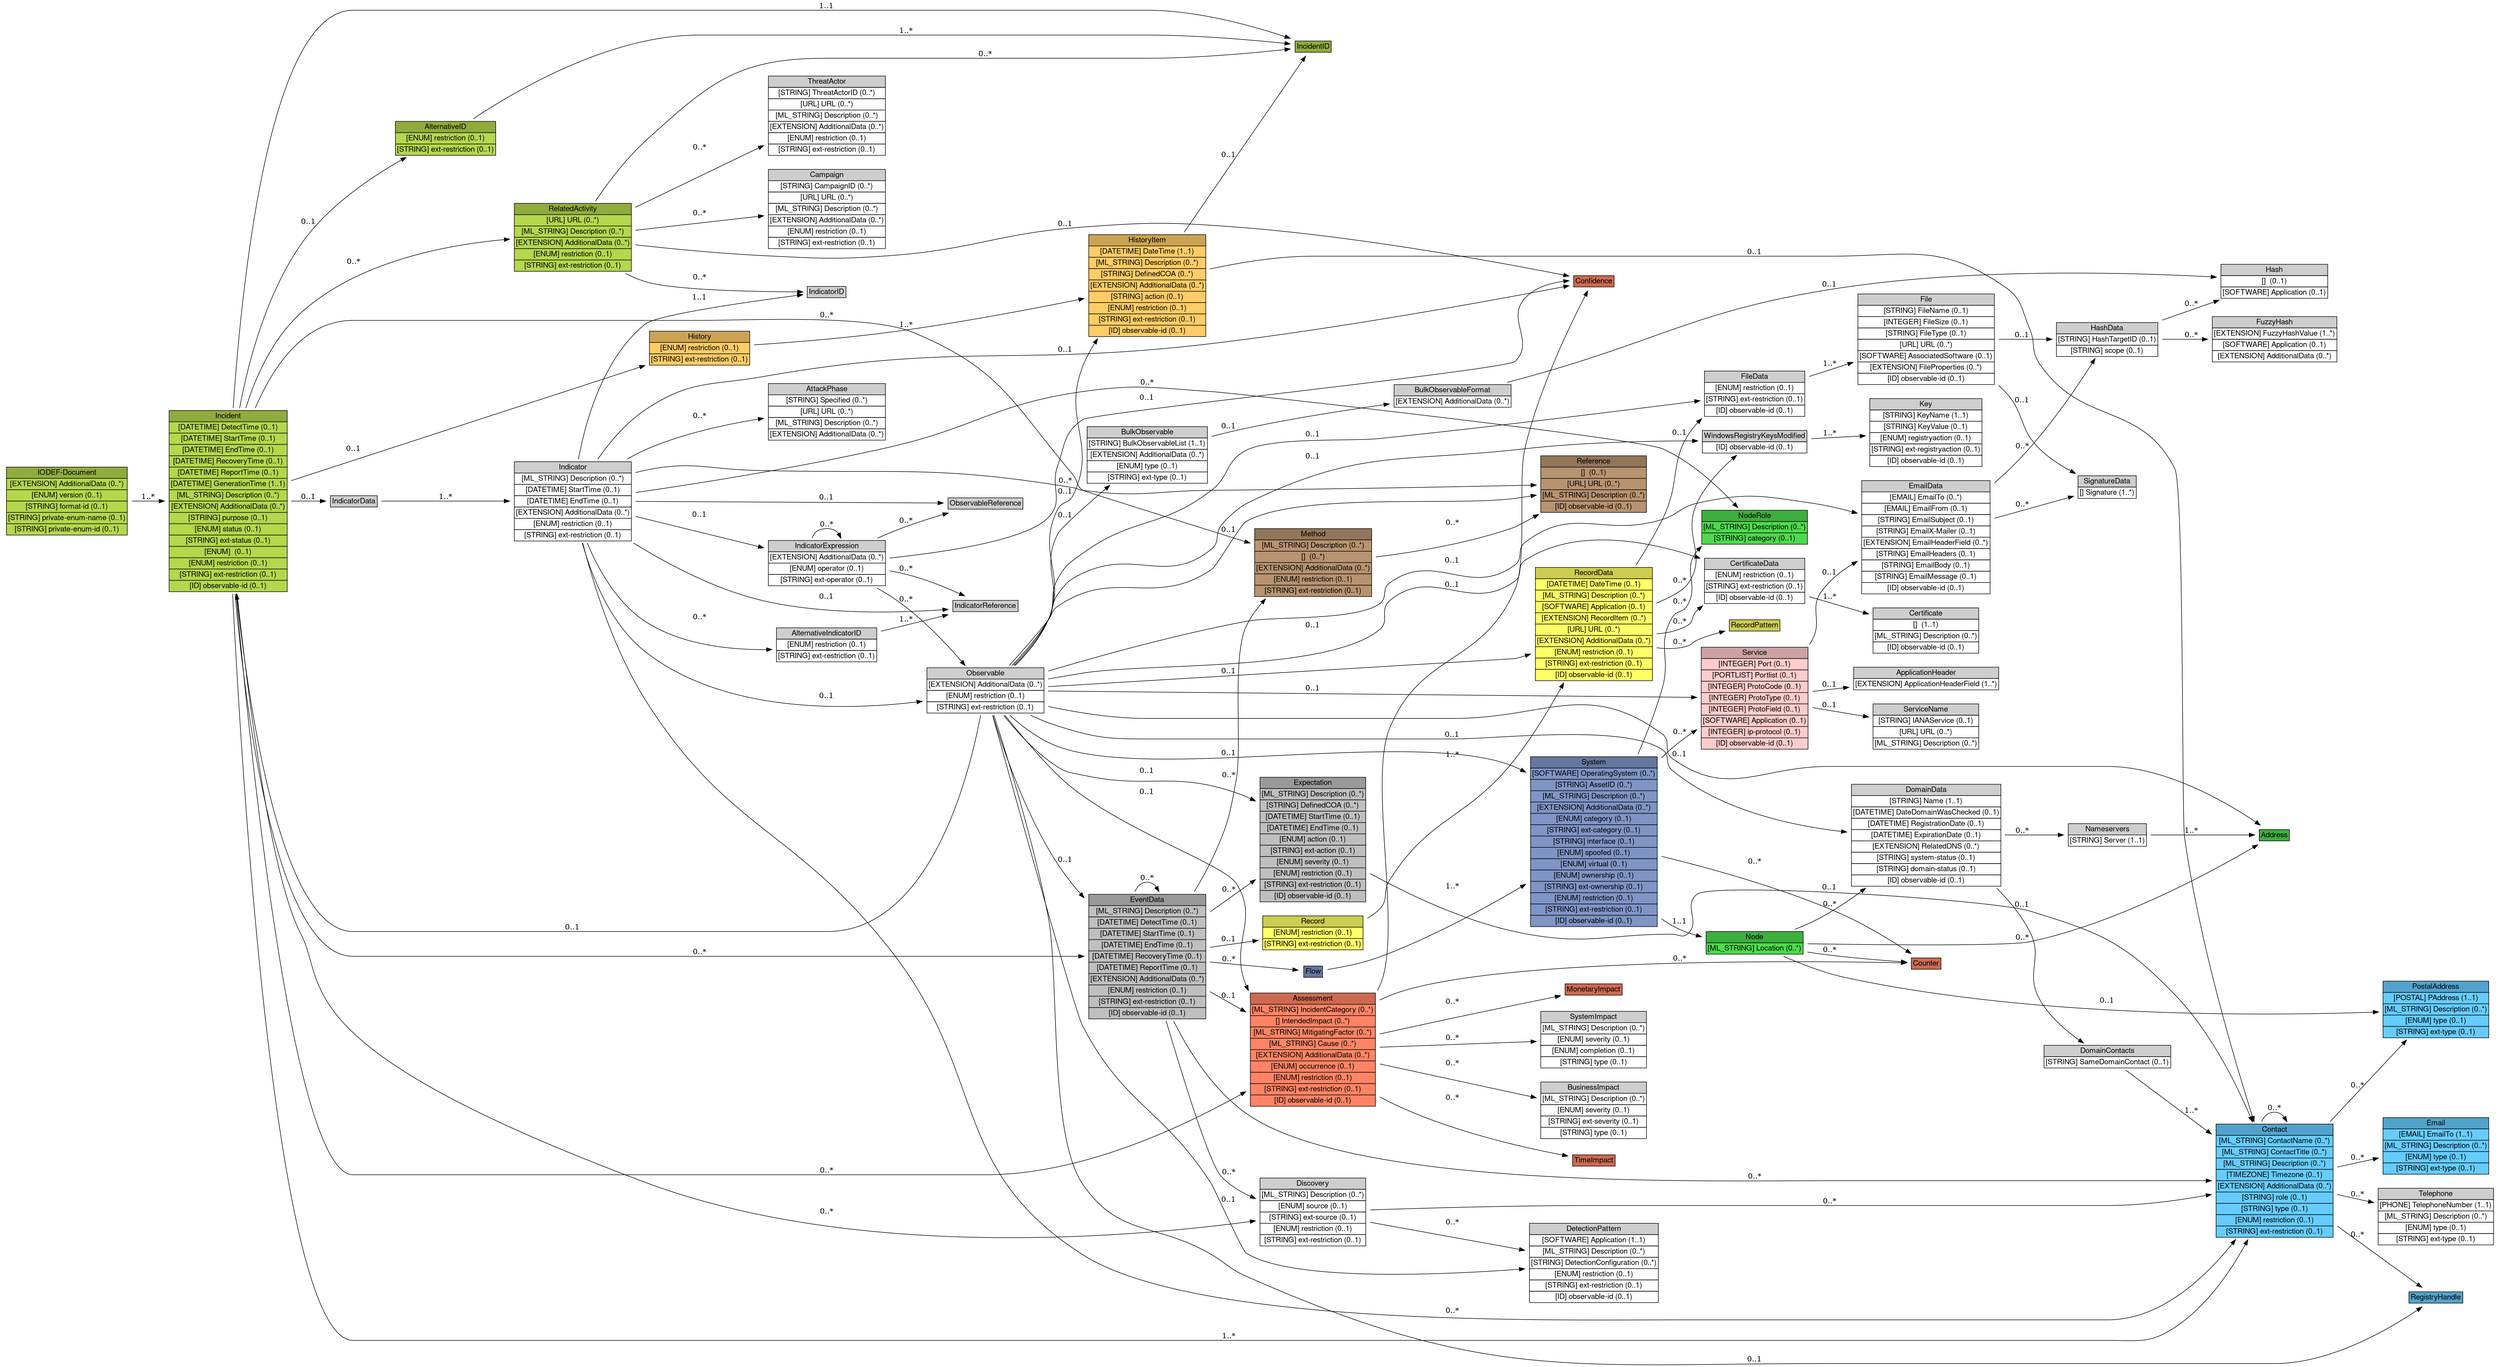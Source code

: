 digraph "IODEF-Document" {
	graph [bb="0,0,4780,2714",
		rankdir=LR
	];
	node [label="\N"];
	"IODEF-Document"	 [height=1.8611,
		label=<<table BORDER="0" CELLBORDER="1" CELLSPACING="0"> <tr> <td BGCOLOR="#90ac3d" HREF="/idmef_parser/IODEFv2/IODEF-Document.html" TITLE="The IODEF-Document class is the top level class in the IODEF data model. All IODEF documents are an instance of this class. "><FONT FACE="Nimbus Sans L">IODEF-Document</FONT></td> </tr>" %<tr><td BGCOLOR="#b4d74c"  HREF="/idmef_parser/IODEFv2/IODEF-Document.html" TITLE="Mechanism by which to extend the data model."><FONT FACE="Nimbus Sans L">[EXTENSION] AdditionalData (0..*)</FONT></td></tr>%<tr><td BGCOLOR="#b4d74c"  HREF="/idmef_parser/IODEFv2/IODEF-Document.html" TITLE="A language identifier per Section 2.12 of [W3C.XML] whose values and form are described in [RFC5646].  The interpretation of this code is described in Section 6."><FONT FACE="Nimbus Sans L">[ENUM] version (0..1)</FONT></td></tr>%<tr><td BGCOLOR="#b4d74c"  HREF="/idmef_parser/IODEFv2/IODEF-Document.html" TITLE="A free-form string to convey processing instructions to the recipient of the document.  Its semantics must be negotiated out of band."><FONT FACE="Nimbus Sans L">[STRING] format-id (0..1)</FONT></td></tr>%<tr><td BGCOLOR="#b4d74c"  HREF="/idmef_parser/IODEFv2/IODEF-Document.html" TITLE="A globally unique identifier for the CSIRT generating the document to deconflict private extensions used in the document.  The fully qualified domain name (FQDN) associated with the CSIRT MUST be used as the identifier.  See Section 5.3."><FONT FACE="Nimbus Sans L">[STRING] private-enum-name (0..1)</FONT></td></tr>%<tr><td BGCOLOR="#b4d74c"  HREF="/idmef_parser/IODEFv2/IODEF-Document.html" TITLE="An organizationally unique identifier for an extension used in the document.  If this attribute is set, the private-enum-name MUST also be set.  See Section 5.3."><FONT FACE="Nimbus Sans L">[STRING] private-enum-id (0..1)</FONT></td></tr>%</table>>,
		pos="119.5,2018",
		shape=plaintext,
		width=3.3194];
	Incident	 [height=4.7778,
		label=<<table BORDER="0" CELLBORDER="1" CELLSPACING="0"> <tr> <td BGCOLOR="#90ac3d" HREF="/idmef_parser/IODEFv2/Incident.html" TITLE="The Incident class describes commonly exchanged information when reporting or sharing derived analysis from security incidents. "><FONT FACE="Nimbus Sans L">Incident</FONT></td> </tr>" %<tr><td BGCOLOR="#b4d74c"  HREF="/idmef_parser/IODEFv2/Incident.html" TITLE="The time the incident was first detected."><FONT FACE="Nimbus Sans L">[DATETIME] DetectTime (0..1)</FONT></td></tr>%<tr><td BGCOLOR="#b4d74c"  HREF="/idmef_parser/IODEFv2/Incident.html" TITLE="The time the incident started."><FONT FACE="Nimbus Sans L">[DATETIME] StartTime (0..1)</FONT></td></tr>%<tr><td BGCOLOR="#b4d74c"  HREF="/idmef_parser/IODEFv2/Incident.html" TITLE="The time the incident ended."><FONT FACE="Nimbus Sans L">[DATETIME] EndTime (0..1)</FONT></td></tr>%<tr><td BGCOLOR="#b4d74c"  HREF="/idmef_parser/IODEFv2/Incident.html" TITLE="The time the site recovered from the incident."><FONT FACE="Nimbus Sans L">[DATETIME] RecoveryTime (0..1)</FONT></td></tr>%<tr><td BGCOLOR="#b4d74c"  HREF="/idmef_parser/IODEFv2/Incident.html" TITLE="The time the incident was reported."><FONT FACE="Nimbus Sans L">[DATETIME] ReportTime (0..1)</FONT></td></tr>%<tr><td BGCOLOR="#b4d74c"  HREF="/idmef_parser/IODEFv2/Incident.html" TITLE="The time the content in this Incident class was generated."><FONT FACE="Nimbus Sans L">[DATETIME] GenerationTime (1..1)</FONT></td></tr>%<tr><td BGCOLOR="#b4d74c"  HREF="/idmef_parser/IODEFv2/Incident.html" TITLE="A free-form text description of the incident."><FONT FACE="Nimbus Sans L">[ML_STRING] Description (0..*)</FONT></td></tr>%<tr><td BGCOLOR="#b4d74c"  HREF="/idmef_parser/IODEFv2/Incident.html" TITLE="Mechanism by which to extend the data model."><FONT FACE="Nimbus Sans L">[EXTENSION] AdditionalData (0..*)</FONT></td></tr>%<tr><td BGCOLOR="#b4d74c"  HREF="/idmef_parser/IODEFv2/Incident.html" TITLE="A means by which to extend the purpose attribute.  See Section 5.1.1."><FONT FACE="Nimbus Sans L">[STRING] purpose (0..1)</FONT></td></tr>%<tr><td BGCOLOR="#b4d74c"  HREF="/idmef_parser/IODEFv2/Incident.html" TITLE="The status attribute conveys the state in a workflow where the incident is currently found.  These values are maintained in the &quot;Incident-status&quot; IANA registry per Section 10.2.  This attribute is defined as an enumerated list:"><FONT FACE="Nimbus Sans L">[ENUM] status (0..1)</FONT></td></tr>%<tr><td BGCOLOR="#b4d74c"  HREF="/idmef_parser/IODEFv2/Incident.html" TITLE="A means by which to extend the status attribute.  See Section 5.1.1."><FONT FACE="Nimbus Sans L">[STRING] ext-status (0..1)</FONT></td></tr>%<tr><td BGCOLOR="#b4d74c"  HREF="/idmef_parser/IODEFv2/Incident.html" TITLE="A language identifier per Section 2.12 of [W3C.XML] whose values and form are described in [RFC5646].  The interpretation of this code is described in Section 6."><FONT FACE="Nimbus Sans L">[ENUM]  (0..1)</FONT></td></tr>%<tr><td BGCOLOR="#b4d74c"  HREF="/idmef_parser/IODEFv2/Incident.html" TITLE="See Section 3.3.1.  The default value is &quot;private&quot;."><FONT FACE="Nimbus Sans L">[ENUM] restriction (0..1)</FONT></td></tr>%<tr><td BGCOLOR="#b4d74c"  HREF="/idmef_parser/IODEFv2/Incident.html" TITLE="A means by which to extend the restriction attribute.  See Section 5.1.1."><FONT FACE="Nimbus Sans L">[STRING] ext-restriction (0..1)</FONT></td></tr>%<tr><td BGCOLOR="#b4d74c"  HREF="/idmef_parser/IODEFv2/Incident.html" TITLE="See Section 3.3.2."><FONT FACE="Nimbus Sans L">[ID] observable-id (0..1)</FONT></td></tr>%</table>>,
		pos="414.5,2018",
		shape=plaintext,
		width=3.2361];
	"IODEF-Document" -> Incident	 [label="1..*",
		lp="268.5,2025.5",
		pos="e,297.64,2018 239.06,2018 254.92,2018 271.22,2018 287.19,2018"];
	IncidentID	 [height=0.5,
		label=<<table BORDER="0" CELLBORDER="1" CELLSPACING="0"> <tr> <td BGCOLOR="#90ac3d" HREF="/idmef_parser/IODEFv2/IncidentID.html" TITLE="The IncidentID class represents a tracking number that is unique in the context of the CSIRT. It serves as an identifier for an incident or a document identifier when sharing indicators. This identifier would serve as an index into a CSIRT&#39;s incident handling or knowledge management system. "><FONT FACE="Nimbus Sans L">IncidentID</FONT></td> </tr>" %</table>>,
		pos="2612,2632",
		shape=plaintext,
		width=1.1528];
	Incident -> IncidentID	 [label="1..1",
		lp="1514.5,2706.5",
		pos="e,2570.3,2641.2 437.23,2190.3 468.79,2392 534.4,2699 641.5,2699 641.5,2699 641.5,2699 2098.5,2699 2268.8,2699 2468.2,2662.3 2560.4,\
2643.2"];
	AlternativeID	 [height=0.98611,
		label=<<table BORDER="0" CELLBORDER="1" CELLSPACING="0"> <tr> <td BGCOLOR="#90ac3d" HREF="/idmef_parser/IODEFv2/AlternativeID.html" TITLE="The AlternativeID class lists the tracking numbers used by CSIRTs, other than the one generating the document, to refer to the identical activity described in the IODEF document. A tracking number listed as an AlternativeID references the same incident detected by another CSIRT. The tracking numbers of the CSIRT that generated the IODEF document must never be considered an AlternativeID. "><FONT FACE="Nimbus Sans L">AlternativeID</FONT></td> </tr>" %<tr><td BGCOLOR="#b4d74c"  HREF="/idmef_parser/IODEFv2/AlternativeID.html" TITLE="See Section 3.3.1."><FONT FACE="Nimbus Sans L">[ENUM] restriction (0..1)</FONT></td></tr>%<tr><td BGCOLOR="#b4d74c"  HREF="/idmef_parser/IODEFv2/AlternativeID.html" TITLE="A means by which to extend the restriction attribute.  See Section 5.1.1."><FONT FACE="Nimbus Sans L">[STRING] ext-restriction (0..1)</FONT></td></tr>%</table>>,
		pos="811,2568",
		shape=plaintext,
		width=2.7778];
	Incident -> AlternativeID	 [label="0..1",
		lp="560.5,2332.5",
		pos="e,769.09,2532.2 487.2,2190 505.37,2226.2 526.24,2263.3 549,2296 611.84,2386.2 704.71,2474.9 761.34,2525.4"];
	RelatedActivity	 [height=1.8611,
		label=<<table BORDER="0" CELLBORDER="1" CELLSPACING="0"> <tr> <td BGCOLOR="#90ac3d" HREF="/idmef_parser/IODEFv2/RelatedActivity.html" TITLE="The RelatedActivity class relates the information described in the rest of the document to previously observed incidents or activity and allows attribution to a specific actor or campaign. "><FONT FACE="Nimbus Sans L">RelatedActivity</FONT></td> </tr>" %<tr><td BGCOLOR="#b4d74c"  HREF="/idmef_parser/IODEFv2/RelatedActivity.html" TITLE="A URL to activity related to this incident."><FONT FACE="Nimbus Sans L">[URL] URL (0..*)</FONT></td></tr>%<tr><td BGCOLOR="#b4d74c"  HREF="/idmef_parser/IODEFv2/RelatedActivity.html" TITLE="A description of how these relationships were derived."><FONT FACE="Nimbus Sans L">[ML_STRING] Description (0..*)</FONT></td></tr>%<tr><td BGCOLOR="#b4d74c"  HREF="/idmef_parser/IODEFv2/RelatedActivity.html" TITLE="A mechanism by which to extend the data model."><FONT FACE="Nimbus Sans L">[EXTENSION] AdditionalData (0..*)</FONT></td></tr>%<tr><td BGCOLOR="#b4d74c"  HREF="/idmef_parser/IODEFv2/RelatedActivity.html" TITLE="See Section 3.3.1."><FONT FACE="Nimbus Sans L">[ENUM] restriction (0..1)</FONT></td></tr>%<tr><td BGCOLOR="#b4d74c"  HREF="/idmef_parser/IODEFv2/RelatedActivity.html" TITLE="A means by which to extend the restriction attribute.  See Section 5.1.1."><FONT FACE="Nimbus Sans L">[STRING] ext-restriction (0..1)</FONT></td></tr>%</table>>,
		pos="1045.5,2307",
		shape=plaintext,
		width=3.2361];
	Incident -> RelatedActivity	 [label="0..*",
		lp="641.5,2269.5",
		pos="e,928.84,2304.1 531.33,2185.2 537.04,2189.8 542.93,2194.1 549,2198 660.56,2269.9 812.4,2295 918.69,2303.4"];
	Discovery	 [height=1.8611,
		label=<<table BORDER="0" CELLBORDER="1" CELLSPACING="0"> <tr> <td BGCOLOR="#CECECE" HREF="/idmef_parser/IODEFv2/Discovery.html" TITLE="The Discovery class describes how an incident was detected. "><FONT FACE="Nimbus Sans L">Discovery</FONT></td> </tr>" %<tr><td  HREF="/idmef_parser/IODEFv2/Discovery.html" TITLE="A free-form text description of how this incident was detected."><FONT FACE="Nimbus Sans L">[ML_STRING] Description (0..*)</FONT></td></tr>%<tr><td  HREF="/idmef_parser/IODEFv2/Discovery.html" TITLE="Categorizes the techniques used to discover the incident.  These values are partially derived from Table 3-1 of [NIST800.61rev2].  These values are maintained in the &quot;Discovery- source&quot; IANA registry per Section 10.2."><FONT FACE="Nimbus Sans L">[ENUM] source (0..1)</FONT></td></tr>%<tr><td  HREF="/idmef_parser/IODEFv2/Discovery.html" TITLE="A means by which to extend the source attribute.  See Section 5.1.1."><FONT FACE="Nimbus Sans L">[STRING] ext-source (0..1)</FONT></td></tr>%<tr><td  HREF="/idmef_parser/IODEFv2/Discovery.html" TITLE="See Section 3.3.1."><FONT FACE="Nimbus Sans L">[ENUM] restriction (0..1)</FONT></td></tr>%<tr><td  HREF="/idmef_parser/IODEFv2/Discovery.html" TITLE="A means by which to extend the restriction attribute.  See Section 5.1.1."><FONT FACE="Nimbus Sans L">[STRING] ext-restriction (0..1)</FONT></td></tr>%</table>>,
		pos="2612,1095",
		shape=plaintext,
		width=2.9444];
	Incident -> Discovery	 [label="0..*",
		lp="1514.5,1139.5",
		pos="e,2505.9,1088.9 423.7,1845.9 442.24,1588.2 495.66,1132 641.5,1132 641.5,1132 641.5,1132 1514.5,1132 1723.7,1132 1773.1,1089.2 1982,\
1077 2085.4,1070.9 2111.5,1074.7 2215,1077 2309.6,1079.1 2416.8,1084.2 2495.9,1088.3"];
	Contact	 [height=3.0278,
		label=<<table BORDER="0" CELLBORDER="1" CELLSPACING="0"> <tr> <td BGCOLOR="#52a3cc" HREF="/idmef_parser/IODEFv2/Contact.html" TITLE="The Contact class describes contact information for organizations and personnel involved in the incident. This class allows for the naming of the involved party, specifying contact information for them, and identifying their role in the incident. "><FONT FACE="Nimbus Sans L">Contact</FONT></td> </tr>" %<tr><td BGCOLOR="#66CCFF"  HREF="/idmef_parser/IODEFv2/Contact.html" TITLE="The name of the contact.  The contact may either be an organization or a person.  The type attribute disambiguates the semantics."><FONT FACE="Nimbus Sans L">[ML_STRING] ContactName (0..*)</FONT></td></tr>%<tr><td BGCOLOR="#66CCFF"  HREF="/idmef_parser/IODEFv2/Contact.html" TITLE="The title for the individual named in the ContactName."><FONT FACE="Nimbus Sans L">[ML_STRING] ContactTitle (0..*)</FONT></td></tr>%<tr><td BGCOLOR="#66CCFF"  HREF="/idmef_parser/IODEFv2/Contact.html" TITLE="A free-form text description of the contact."><FONT FACE="Nimbus Sans L">[ML_STRING] Description (0..*)</FONT></td></tr>%<tr><td BGCOLOR="#66CCFF"  HREF="/idmef_parser/IODEFv2/Contact.html" TITLE="The timezone in which the contact resides."><FONT FACE="Nimbus Sans L">[TIMEZONE] Timezone (0..1)</FONT></td></tr>%<tr><td BGCOLOR="#66CCFF"  HREF="/idmef_parser/IODEFv2/Contact.html" TITLE="A mechanism by which to extend the data model."><FONT FACE="Nimbus Sans L">[EXTENSION] AdditionalData (0..*)</FONT></td></tr>%<tr><td BGCOLOR="#66CCFF"  HREF="/idmef_parser/IODEFv2/Contact.html" TITLE="A means by which to extend the role attribute. See Section 5.1.1."><FONT FACE="Nimbus Sans L">[STRING] role (0..1)</FONT></td></tr>%<tr><td BGCOLOR="#66CCFF"  HREF="/idmef_parser/IODEFv2/Contact.html" TITLE="A means by which to extend the type attribute. See Section 5.1.1."><FONT FACE="Nimbus Sans L">[STRING] type (0..1)</FONT></td></tr>%<tr><td BGCOLOR="#66CCFF"  HREF="/idmef_parser/IODEFv2/Contact.html" TITLE="See Section 3.3.1."><FONT FACE="Nimbus Sans L">[ENUM] restriction (0..1)</FONT></td></tr>%<tr><td BGCOLOR="#66CCFF"  HREF="/idmef_parser/IODEFv2/Contact.html" TITLE="A means by which to extend the restriction attribute.  See Section 5.1.1."><FONT FACE="Nimbus Sans L">[STRING] ext-restriction (0..1)</FONT></td></tr>%</table>>,
		pos="4370.5,1546",
		shape=plaintext,
		width=3.2361];
	Incident -> Contact	 [label="1..*",
		lp="2352,2205.5",
		pos="e,4351.8,1655.2 531.22,2036.6 681.04,2059.8 949.21,2099.2 1180,2121 1367.2,2138.7 2681.5,2214 2869.5,2214 2869.5,2214 2869.5,2214 \
4064,2214 4157.4,2214 4193.4,2171 4230,2085 4289,1946.2 4328.3,1776.6 4349.9,1665.1"];
	Assessment	 [height=3.0278,
		label=<<table BORDER="0" CELLBORDER="1" CELLSPACING="0"> <tr> <td BGCOLOR="#cc6a51" HREF="/idmef_parser/IODEFv2/Assessment.html" TITLE="The Assessment class describes the repercussions of the incident to the victim. "><FONT FACE="Nimbus Sans L">Assessment</FONT></td> </tr>" %<tr><td BGCOLOR="#ff8465"  HREF="/idmef_parser/IODEFv2/Assessment.html" TITLE="A free-form text description categorizing the type of incident."><FONT FACE="Nimbus Sans L">[ML_STRING] IncidentCategory (0..*)</FONT></td></tr>%<tr><td BGCOLOR="#ff8465"  HREF="/idmef_parser/IODEFv2/Assessment.html" TITLE="The intended outcome to the victim sought by the threat actor.  Defined identically to the BusinessImpact defined in Section 3.12.2 but describes intent rather than the realized impact."><FONT FACE="Nimbus Sans L">[] IntendedImpact (0..*)</FONT></td></tr>%<tr><td BGCOLOR="#ff8465"  HREF="/idmef_parser/IODEFv2/Assessment.html" TITLE="A description of a mitigating factor relative to the impact on the victim organization."><FONT FACE="Nimbus Sans L">[ML_STRING] MitigatingFactor (0..*)</FONT></td></tr>%<tr><td BGCOLOR="#ff8465"  HREF="/idmef_parser/IODEFv2/Assessment.html" TITLE="A description of an underlying cause of the impact."><FONT FACE="Nimbus Sans L">[ML_STRING] Cause (0..*)</FONT></td></tr>%<tr><td BGCOLOR="#ff8465"  HREF="/idmef_parser/IODEFv2/Assessment.html" TITLE="A mechanism by which to extend the data model."><FONT FACE="Nimbus Sans L">[EXTENSION] AdditionalData (0..*)</FONT></td></tr>%<tr><td BGCOLOR="#ff8465"  HREF="/idmef_parser/IODEFv2/Assessment.html" TITLE="Specifies whether the assessment is describing actual or potential outcomes."><FONT FACE="Nimbus Sans L">[ENUM] occurrence (0..1)</FONT></td></tr>%<tr><td BGCOLOR="#ff8465"  HREF="/idmef_parser/IODEFv2/Assessment.html" TITLE="See Section 3.3.1."><FONT FACE="Nimbus Sans L">[ENUM] restriction (0..1)</FONT></td></tr>%<tr><td BGCOLOR="#ff8465"  HREF="/idmef_parser/IODEFv2/Assessment.html" TITLE="A means by which to extend the restriction attribute.  See Section 5.1.1."><FONT FACE="Nimbus Sans L">[STRING] ext-restriction (0..1)</FONT></td></tr>%<tr><td BGCOLOR="#ff8465"  HREF="/idmef_parser/IODEFv2/Assessment.html" TITLE="See Section 3.3.2."><FONT FACE="Nimbus Sans L">[ID] observable-id (0..1)</FONT></td></tr>%</table>>,
		pos="2612,1667",
		shape=plaintext,
		width=3.4167];
	Incident -> Assessment	 [label="0..*",
		lp="1514.5,2022.5",
		pos="e,2496.9,1776.3 531.31,2017.4 751.96,2016.2 1245.2,2014 1660.5,2014 1660.5,2014 1660.5,2014 2098.5,2014 2150.7,2014 2167.1,2020.7 \
2215,2000 2275.5,1973.8 2396.8,1868.5 2489.5,1783.2"];
	Method	 [height=1.8611,
		label=<<table BORDER="0" CELLBORDER="1" CELLSPACING="0"> <tr> <td BGCOLOR="#92765a" HREF="/idmef_parser/IODEFv2/Method.html" TITLE="The Method class describes the tactics, techniques, procedures, or weakness used by the threat actor in an incident. This class consists of both a list of references describing the attack methods and weaknesses and a free-form text description. "><FONT FACE="Nimbus Sans L">Method</FONT></td> </tr>" %<tr><td BGCOLOR="#b79370"  HREF="/idmef_parser/IODEFv2/Method.html" TITLE="A free-form text description of techniques, tactics, or procedures used by the threat actor."><FONT FACE="Nimbus Sans L">[ML_STRING] Description (0..*)</FONT></td></tr>%<tr><td BGCOLOR="#b79370"  HREF="/idmef_parser/IODEFv2/Method.html" TITLE="A reference to the exploited weakness per [RFC7203]."><FONT FACE="Nimbus Sans L">[]  (0..*)</FONT></td></tr>%<tr><td BGCOLOR="#b79370"  HREF="/idmef_parser/IODEFv2/Method.html" TITLE="A mechanism by which to extend the data model."><FONT FACE="Nimbus Sans L">[EXTENSION] AdditionalData (0..*)</FONT></td></tr>%<tr><td BGCOLOR="#b79370"  HREF="/idmef_parser/IODEFv2/Method.html" TITLE="See Section 3.3.1."><FONT FACE="Nimbus Sans L">[ENUM] restriction (0..1)</FONT></td></tr>%<tr><td BGCOLOR="#b79370"  HREF="/idmef_parser/IODEFv2/Method.html" TITLE="A means by which to extend the restriction attribute.  See Section 5.1.1."><FONT FACE="Nimbus Sans L">[STRING] ext-restriction (0..1)</FONT></td></tr>%</table>>,
		pos="2612,1397",
		shape=plaintext,
		width=3.2361];
	Incident -> Method	 [label="0..*",
		lp="1514.5,1422.5",
		pos="e,2495.4,1439.9 531.12,1880.9 668.52,1731.1 912.25,1499.9 1180,1406 1263.9,1376.6 1291.1,1404 1380,1406 1759.4,1414.7 1853.6,1436.3 \
2233,1445 2338.8,1447.4 2366.6,1462.3 2471,1445 2475.8,1444.2 2480.6,1443.3 2485.4,1442.2"];
	EventData	 [height=3.3194,
		label=<<table BORDER="0" CELLBORDER="1" CELLSPACING="0"> <tr> <td BGCOLOR="#999999" HREF="/idmef_parser/IODEFv2/EventData.html" TITLE="The EventData class is a container class to organize data about events that occurred during an incident. "><FONT FACE="Nimbus Sans L">EventData</FONT></td> </tr>" %<tr><td BGCOLOR="#BFBFBF"  HREF="/idmef_parser/IODEFv2/EventData.html" TITLE="A free-form text description of the event."><FONT FACE="Nimbus Sans L">[ML_STRING] Description (0..*)</FONT></td></tr>%<tr><td BGCOLOR="#BFBFBF"  HREF="/idmef_parser/IODEFv2/EventData.html" TITLE="The time the event was detected."><FONT FACE="Nimbus Sans L">[DATETIME] DetectTime (0..1)</FONT></td></tr>%<tr><td BGCOLOR="#BFBFBF"  HREF="/idmef_parser/IODEFv2/EventData.html" TITLE="The time the event started."><FONT FACE="Nimbus Sans L">[DATETIME] StartTime (0..1)</FONT></td></tr>%<tr><td BGCOLOR="#BFBFBF"  HREF="/idmef_parser/IODEFv2/EventData.html" TITLE="The time the event ended."><FONT FACE="Nimbus Sans L">[DATETIME] EndTime (0..1)</FONT></td></tr>%<tr><td BGCOLOR="#BFBFBF"  HREF="/idmef_parser/IODEFv2/EventData.html" TITLE="The time the site recovered from the event."><FONT FACE="Nimbus Sans L">[DATETIME] RecoveryTime (0..1)</FONT></td></tr>%<tr><td BGCOLOR="#BFBFBF"  HREF="/idmef_parser/IODEFv2/EventData.html" TITLE="The time the event was reported."><FONT FACE="Nimbus Sans L">[DATETIME] ReportTime (0..1)</FONT></td></tr>%<tr><td BGCOLOR="#BFBFBF"  HREF="/idmef_parser/IODEFv2/EventData.html" TITLE="An extension mechanism for data not explicitly represented in the data model."><FONT FACE="Nimbus Sans L">[EXTENSION] AdditionalData (0..*)</FONT></td></tr>%<tr><td BGCOLOR="#BFBFBF"  HREF="/idmef_parser/IODEFv2/EventData.html" TITLE="See Section 3.3.1.  The default value is &quot;default&quot;."><FONT FACE="Nimbus Sans L">[ENUM] restriction (0..1)</FONT></td></tr>%<tr><td BGCOLOR="#BFBFBF"  HREF="/idmef_parser/IODEFv2/EventData.html" TITLE="A means by which to extend the restriction attribute.  See Section 5.1.1."><FONT FACE="Nimbus Sans L">[STRING] ext-restriction (0..1)</FONT></td></tr>%<tr><td BGCOLOR="#BFBFBF"  HREF="/idmef_parser/IODEFv2/EventData.html" TITLE="See Section 3.3.2."><FONT FACE="Nimbus Sans L">[ID] observable-id (0..1)</FONT></td></tr>%</table>>,
		pos="2098.5,1206",
		shape=plaintext,
		width=3.2361];
	Incident -> EventData	 [label="0..*",
		lp="1280,1343.5",
		pos="e,1981.8,1284.4 429.38,1845.9 447.6,1675.3 484.32,1429.8 549,1361 578.16,1330 598.91,1336 641.5,1336 641.5,1336 641.5,1336 1806.5,\
1336 1864.1,1336 1923,1314.6 1972.7,1289.2"];
	IndicatorData	 [height=0.5,
		label=<<table BORDER="0" CELLBORDER="1" CELLSPACING="0"> <tr> <td BGCOLOR="#CECECE" HREF="/idmef_parser/IODEFv2/IndicatorData.html" TITLE="The IndicatorData class describes indicators and metadata associated with them. "><FONT FACE="Nimbus Sans L">IndicatorData</FONT></td> </tr>" %</table>>,
		pos="641.5,1949",
		shape=plaintext,
		width=1.4306];
	Incident -> IndicatorData	 [label="0..1",
		lp="560.5,1983.5",
		pos="e,589.79,1964.7 531.32,1982.5 548.17,1977.4 564.91,1972.3 580.07,1967.7"];
	History	 [height=0.98611,
		label=<<table BORDER="0" CELLBORDER="1" CELLSPACING="0"> <tr> <td BGCOLOR="#cca352" HREF="/idmef_parser/IODEFv2/History.html" TITLE="The History class is a log of the significant events or actions performed by the involved parties during the course of handling the incident. "><FONT FACE="Nimbus Sans L">History</FONT></td> </tr>" %<tr><td BGCOLOR="#FFCC66"  HREF="/idmef_parser/IODEFv2/History.html" TITLE="See Section 3.3.1."><FONT FACE="Nimbus Sans L">[ENUM] restriction (0..1)</FONT></td></tr>%<tr><td BGCOLOR="#FFCC66"  HREF="/idmef_parser/IODEFv2/History.html" TITLE="A means by which to extend the restriction attribute.  See Section 5.1.1."><FONT FACE="Nimbus Sans L">[STRING] ext-restriction (0..1)</FONT></td></tr>%</table>>,
		pos="1280,2186",
		shape=plaintext,
		width=2.7778];
	Incident -> History	 [label="0..1",
		lp="641.5,2200.5",
		pos="e,1179.8,2202.4 531,2139.8 536.87,2143.2 542.88,2146.3 549,2149 753.65,2238.3 1021.8,2222.4 1169.8,2203.7"];
	AlternativeID -> IncidentID	 [label="1..*",
		lp="1660.5,2660.5",
		pos="e,2570.4,2634.9 911.14,2596.9 1005.5,2621.5 1151.1,2653 1280,2653 1280,2653 1280,2653 2098.5,2653 2267.5,2653 2467.6,2641.5 2560.2,\
2635.5"];
	RelatedActivity -> IncidentID	 [label="0..*",
		lp="1806.5,2617.5",
		pos="e,2570.4,2629 1094.7,2374.1 1118.5,2403.8 1148.6,2437.8 1180,2464 1304.6,2567.9 1352.3,2610 1514.5,2610 1514.5,2610 1514.5,2610 \
2098.5,2610 2267.5,2610 2467.6,2622 2560.2,2628.3"];
	ThreatActor	 [height=2.1528,
		label=<<table BORDER="0" CELLBORDER="1" CELLSPACING="0"> <tr> <td BGCOLOR="#CECECE" HREF="/idmef_parser/IODEFv2/ThreatActor.html" TITLE="The ThreatActor class describes a threat actor. "><FONT FACE="Nimbus Sans L">ThreatActor</FONT></td> </tr>" %<tr><td  HREF="/idmef_parser/IODEFv2/ThreatActor.html" TITLE="An identifier for the threat actor."><FONT FACE="Nimbus Sans L">[STRING] ThreatActorID (0..*)</FONT></td></tr>%<tr><td  HREF="/idmef_parser/IODEFv2/ThreatActor.html" TITLE="A URL to a reference describing the threat actor."><FONT FACE="Nimbus Sans L">[URL] URL (0..*)</FONT></td></tr>%<tr><td  HREF="/idmef_parser/IODEFv2/ThreatActor.html" TITLE="A description of the threat actor."><FONT FACE="Nimbus Sans L">[ML_STRING] Description (0..*)</FONT></td></tr>%<tr><td  HREF="/idmef_parser/IODEFv2/ThreatActor.html" TITLE="A mechanism by which to extend the data model."><FONT FACE="Nimbus Sans L">[EXTENSION] AdditionalData (0..*)</FONT></td></tr>%<tr><td  HREF="/idmef_parser/IODEFv2/ThreatActor.html" TITLE="See Section 3.3.1."><FONT FACE="Nimbus Sans L">[ENUM] restriction (0..1)</FONT></td></tr>%<tr><td  HREF="/idmef_parser/IODEFv2/ThreatActor.html" TITLE="A means by which to extend the restriction attribute.  See Section 5.1.1."><FONT FACE="Nimbus Sans L">[STRING] ext-restriction (0..1)</FONT></td></tr>%</table>>,
		pos="1514.5,2504",
		shape=plaintext,
		width=3.2361];
	RelatedActivity -> ThreatActor	 [label="0..*",
		lp="1280,2452.5",
		pos="e,1397.8,2455 1162,2355.9 1230.8,2384.8 1318,2421.4 1388.4,2451"];
	Campaign	 [height=2.1528,
		label=<<table BORDER="0" CELLBORDER="1" CELLSPACING="0"> <tr> <td BGCOLOR="#CECECE" HREF="/idmef_parser/IODEFv2/Campaign.html" TITLE="The Campaign class describes a campaign of attacks by a threat actor. "><FONT FACE="Nimbus Sans L">Campaign</FONT></td> </tr>" %<tr><td  HREF="/idmef_parser/IODEFv2/Campaign.html" TITLE="An identifier for the campaign."><FONT FACE="Nimbus Sans L">[STRING] CampaignID (0..*)</FONT></td></tr>%<tr><td  HREF="/idmef_parser/IODEFv2/Campaign.html" TITLE="A URL to a reference describing the campaign."><FONT FACE="Nimbus Sans L">[URL] URL (0..*)</FONT></td></tr>%<tr><td  HREF="/idmef_parser/IODEFv2/Campaign.html" TITLE="A description of the campaign."><FONT FACE="Nimbus Sans L">[ML_STRING] Description (0..*)</FONT></td></tr>%<tr><td  HREF="/idmef_parser/IODEFv2/Campaign.html" TITLE="A mechanism by which to extend the data model."><FONT FACE="Nimbus Sans L">[EXTENSION] AdditionalData (0..*)</FONT></td></tr>%<tr><td  HREF="/idmef_parser/IODEFv2/Campaign.html" TITLE="See Section 3.3.1."><FONT FACE="Nimbus Sans L">[ENUM] restriction (0..1)</FONT></td></tr>%<tr><td  HREF="/idmef_parser/IODEFv2/Campaign.html" TITLE="A means by which to extend the restriction attribute.  See Section 5.1.1."><FONT FACE="Nimbus Sans L">[STRING] ext-restriction (0..1)</FONT></td></tr>%</table>>,
		pos="1514.5,2331",
		shape=plaintext,
		width=3.2361];
	RelatedActivity -> Campaign	 [label="0..*",
		lp="1280,2330.5",
		pos="e,1397.8,2325 1162,2313 1230.6,2316.5 1317.2,2320.9 1387.5,2324.5"];
	IndicatorID	 [height=0.5,
		label=<<table BORDER="0" CELLBORDER="1" CELLSPACING="0"> <tr> <td BGCOLOR="#CECECE" HREF="/idmef_parser/IODEFv2/IndicatorID.html" TITLE="The IndicatorID class identifies an indicator with a globally unique identifier. The combination of the name and version attributes and the element content form this identifier. Indicators generated by given CSIRT MUST NOT reuse the same value unless they are referencing the same indicator. "><FONT FACE="Nimbus Sans L">IndicatorID</FONT></td> </tr>" %</table>>,
		pos="1514.5,2103",
		shape=plaintext,
		width=1.2222];
	RelatedActivity -> IndicatorID	 [label="0..*",
		lp="1280,2133.5",
		pos="e,1470.4,2095 1076.9,2239.5 1099.5,2199.2 1134.1,2151.1 1180,2126 1268.5,2077.6 1390.6,2084.2 1460.1,2093.5"];
	Confidence	 [height=0.5,
		label=<<table BORDER="0" CELLBORDER="1" CELLSPACING="0"> <tr> <td BGCOLOR="#cc6a51" HREF="/idmef_parser/IODEFv2/Confidence.html" TITLE="The Confidence class represents an estimate of the validity and accuracy of data expressed in the document. This estimate can be expressed as a category or a numeric calculation. "><FONT FACE="Nimbus Sans L">Confidence</FONT></td> </tr>" %</table>>,
		pos="3131,2084",
		shape=plaintext,
		width=1.2639];
	RelatedActivity -> Confidence	 [label="0..1",
		lp="1952.5,2211.5",
		pos="e,3103.8,2102.1 1162.1,2282.7 1230.5,2269.3 1318.8,2253.6 1398,2244 1767.2,2199.4 1861.7,2211.2 2233,2191 2400.3,2181.9 2823.9,2199.4 \
2986,2157 3025.5,2146.7 3066.7,2124.7 3095.1,2107.5"];
	Discovery -> Contact	 [label="0..*",
		lp="3558.5,1404.5",
		pos="e,4253.7,1520.4 2718.2,1156.9 2724.2,1162.3 2729.9,1168 2735,1174 2747.9,1189.1 2739.5,1200.3 2753,1215 2838.9,1308.6 2882.1,1316 \
3004,1352 3228.4,1418.2 3296.9,1361.1 3529,1391 3784.3,1423.9 4079.4,1483.3 4243.6,1518.2"];
	DetectionPattern	 [height=2.1528,
		label=<<table BORDER="0" CELLBORDER="1" CELLSPACING="0"> <tr> <td BGCOLOR="#CECECE" HREF="/idmef_parser/IODEFv2/DetectionPattern.html" TITLE="The DetectionPattern class describes a configuration or signature that can be used by an Intrusion Detection System (IDS) / Intrusion Prevention System (IPS), SIEM, antivirus, endpoint protection, network analysis, malware analysis, or host forensics tool to identify a particular phenomenon. This class requires the identification of the target application and allows the configuration to be described in either free form or machine-readable form. "><FONT FACE="Nimbus Sans L">DetectionPattern</FONT></td> </tr>" %<tr><td  HREF="/idmef_parser/IODEFv2/DetectionPattern.html" TITLE="The application for which the DetectionConfiguration or Description is being provided."><FONT FACE="Nimbus Sans L">[SOFTWARE] Application (1..1)</FONT></td></tr>%<tr><td  HREF="/idmef_parser/IODEFv2/DetectionPattern.html" TITLE="A free-form text description of how to use the information provided in the Application or DetectionConfiguration classes."><FONT FACE="Nimbus Sans L">[ML_STRING] Description (0..*)</FONT></td></tr>%<tr><td  HREF="/idmef_parser/IODEFv2/DetectionPattern.html" TITLE="A machine-consumable configuration to find a pattern of activity."><FONT FACE="Nimbus Sans L">[STRING] DetectionConfiguration (0..*)</FONT></td></tr>%<tr><td  HREF="/idmef_parser/IODEFv2/DetectionPattern.html" TITLE="See Section 3.3.1."><FONT FACE="Nimbus Sans L">[ENUM] restriction (0..1)</FONT></td></tr>%<tr><td  HREF="/idmef_parser/IODEFv2/DetectionPattern.html" TITLE="A means by which to extend the restriction attribute.  See Section 5.1.1."><FONT FACE="Nimbus Sans L">[STRING] ext-restriction (0..1)</FONT></td></tr>%<tr><td  HREF="/idmef_parser/IODEFv2/DetectionPattern.html" TITLE="See Section 3.3.2."><FONT FACE="Nimbus Sans L">[ID] observable-id (0..1)</FONT></td></tr>%</table>>,
		pos="3131,925",
		shape=plaintext,
		width=3.5278];
	Discovery -> DetectionPattern	 [label="0..*",
		lp="2869.5,1052.5",
		pos="e,3003.8,966.67 2718.3,1060.2 2798,1034.1 2907.9,998.09 2994.2,969.82"];
	Contact -> Contact	 [label="0..*",
		lp="4370.5,1680.5",
		pos="e,4393.7,1655.3 4347.3,1655.3 4351.9,1666.1 4359.7,1673 4370.5,1673 4377.9,1673 4383.9,1669.7 4388.5,1664.2"];
	RegistryHandle	 [height=0.5,
		label=<<table BORDER="0" CELLBORDER="1" CELLSPACING="0"> <tr> <td BGCOLOR="#52a3cc" HREF="/idmef_parser/IODEFv2/RegistryHandle.html" TITLE="The RegistryHandle class represents a handle into an Internet registry or community-specific database. "><FONT FACE="Nimbus Sans L">RegistryHandle</FONT></td> </tr>" %</table>>,
		pos="4666,960",
		shape=plaintext,
		width=1.5972];
	Contact -> RegistryHandle	 [label="0..*",
		lp="4522.5,1247.5",
		pos="e,4655.6,978.19 4421,1436.9 4456.6,1361 4505.9,1257.7 4552,1168 4585.8,1102.2 4628.3,1026.4 4650.6,986.94"];
	PostalAddress	 [height=1.5694,
		label=<<table BORDER="0" CELLBORDER="1" CELLSPACING="0"> <tr> <td BGCOLOR="#52a3cc" HREF="/idmef_parser/IODEFv2/PostalAddress.html" TITLE="The PostalAddress class specifies a postal address and associated annotation. "><FONT FACE="Nimbus Sans L">PostalAddress</FONT></td> </tr>" %<tr><td BGCOLOR="#66CCFF"  HREF="/idmef_parser/IODEFv2/PostalAddress.html" TITLE="A postal address."><FONT FACE="Nimbus Sans L">[POSTAL] PAddress (1..1)</FONT></td></tr>%<tr><td BGCOLOR="#66CCFF"  HREF="/idmef_parser/IODEFv2/PostalAddress.html" TITLE="A free-form text description of the address."><FONT FACE="Nimbus Sans L">[ML_STRING] Description (0..*)</FONT></td></tr>%<tr><td BGCOLOR="#66CCFF"  HREF="/idmef_parser/IODEFv2/PostalAddress.html" TITLE="Categorizes the type of address described in the PAddress class.  These values are maintained in the &quot;PostalAddress-type&quot; IANA registry per Section 10.2."><FONT FACE="Nimbus Sans L">[ENUM] type (0..1)</FONT></td></tr>%<tr><td BGCOLOR="#66CCFF"  HREF="/idmef_parser/IODEFv2/PostalAddress.html" TITLE="A means by which to extend the type attribute. See Section 5.1.1."><FONT FACE="Nimbus Sans L">[STRING] ext-type (0..1)</FONT></td></tr>%</table>>,
		pos="4666,1234",
		shape=plaintext,
		width=2.9444];
	Contact -> PostalAddress	 [label="0..*",
		lp="4522.5,1397.5",
		pos="e,4612.1,1290.9 4473.9,1436.9 4517.7,1390.6 4567.4,1338.2 4605.2,1298.2"];
	Email	 [height=1.5694,
		label=<<table BORDER="0" CELLBORDER="1" CELLSPACING="0"> <tr> <td BGCOLOR="#52a3cc" HREF="/idmef_parser/IODEFv2/Email.html" TITLE="The Email class specifies an email address and associated annotation. "><FONT FACE="Nimbus Sans L">Email</FONT></td> </tr>" %<tr><td BGCOLOR="#66CCFF"  HREF="/idmef_parser/IODEFv2/Email.html" TITLE="An email address."><FONT FACE="Nimbus Sans L">[EMAIL] EmailTo (1..1)</FONT></td></tr>%<tr><td BGCOLOR="#66CCFF"  HREF="/idmef_parser/IODEFv2/Email.html" TITLE="A free-form text description of the email address."><FONT FACE="Nimbus Sans L">[ML_STRING] Description (0..*)</FONT></td></tr>%<tr><td BGCOLOR="#66CCFF"  HREF="/idmef_parser/IODEFv2/Email.html" TITLE="Categorizes the type of email address described in the EmailTo class.  These values are maintained in the &quot;Email- type&quot; IANA registry per Section 10.2."><FONT FACE="Nimbus Sans L">[ENUM] type (0..1)</FONT></td></tr>%<tr><td BGCOLOR="#66CCFF"  HREF="/idmef_parser/IODEFv2/Email.html" TITLE="A means by which to extend the type attribute. See Section 5.1.1."><FONT FACE="Nimbus Sans L">[STRING] ext-type (0..1)</FONT></td></tr>%</table>>,
		pos="4666,1611",
		shape=plaintext,
		width=2.9444];
	Contact -> Email	 [label="0..*",
		lp="4522.5,1588.5",
		pos="e,4559.7,1587.6 4487.3,1571.7 4507.8,1576.2 4529.2,1580.9 4549.7,1585.4"];
	Telephone	 [height=1.5694,
		label=<<table BORDER="0" CELLBORDER="1" CELLSPACING="0"> <tr> <td BGCOLOR="#CECECE" HREF="/idmef_parser/IODEFv2/Telephone.html" TITLE="The Telephone class describes a telephone number and associated annotation. "><FONT FACE="Nimbus Sans L">Telephone</FONT></td> </tr>" %<tr><td  HREF="/idmef_parser/IODEFv2/Telephone.html" TITLE="A telephone number."><FONT FACE="Nimbus Sans L">[PHONE] TelephoneNumber (1..1)</FONT></td></tr>%<tr><td  HREF="/idmef_parser/IODEFv2/Telephone.html" TITLE="A free-form text description of the phone number."><FONT FACE="Nimbus Sans L">[ML_STRING] Description (0..*)</FONT></td></tr>%<tr><td  HREF="/idmef_parser/IODEFv2/Telephone.html" TITLE="Categorizes the type of telephone number described in the TelephoneNumber class.  These values are maintained in the &quot;Telephone-type&quot; IANA registry per Section 10.2."><FONT FACE="Nimbus Sans L">[ENUM] type (0..1)</FONT></td></tr>%<tr><td  HREF="/idmef_parser/IODEFv2/Telephone.html" TITLE="A means by which to extend the type attribute. See Section 5.1.1."><FONT FACE="Nimbus Sans L">[STRING] ext-type (0..1)</FONT></td></tr>%</table>>,
		pos="4666,1480",
		shape=plaintext,
		width=3.1667];
	Contact -> Telephone	 [label="0..*",
		lp="4522.5,1520.5",
		pos="e,4552,1505.5 4487.3,1519.9 4505.3,1515.9 4523.9,1511.7 4542,1507.7"];
	Assessment -> Confidence	 [label="0..1",
		lp="2869.5,2038.5",
		pos="e,3085.2,2067.5 2730.3,1776.4 2732,1779.2 2733.5,1782.1 2735,1785 2763.1,1840.6 2715.3,1874.4 2753,1924 2773.7,1951.2 2975.7,2027.5 \
3075.6,2064"];
	SystemImpact	 [height=1.5694,
		label=<<table BORDER="0" CELLBORDER="1" CELLSPACING="0"> <tr> <td BGCOLOR="#CECECE" HREF="/idmef_parser/IODEFv2/SystemImpact.html" TITLE="The SystemImpact class describes the technical impact of the incident to the systems on the network. "><FONT FACE="Nimbus Sans L">SystemImpact</FONT></td> </tr>" %<tr><td  HREF="/idmef_parser/IODEFv2/SystemImpact.html" TITLE="A free-form text description of the impact to the system."><FONT FACE="Nimbus Sans L">[ML_STRING] Description (0..*)</FONT></td></tr>%<tr><td  HREF="/idmef_parser/IODEFv2/SystemImpact.html" TITLE="An estimate of the relative severity of the activity.  The permitted values are shown below.  There is no default value."><FONT FACE="Nimbus Sans L">[ENUM] severity (0..1)</FONT></td></tr>%<tr><td  HREF="/idmef_parser/IODEFv2/SystemImpact.html" TITLE="An indication whether the described activity was successful.  The permitted values are shown below.  There is no default value."><FONT FACE="Nimbus Sans L">[ENUM] completion (0..1)</FONT></td></tr>%<tr><td  HREF="/idmef_parser/IODEFv2/SystemImpact.html" TITLE="A means by which to extend the type attribute. See Section 5.1.1."><FONT FACE="Nimbus Sans L">[STRING] type (0..1)</FONT></td></tr>%</table>>,
		pos="3131,1942",
		shape=plaintext,
		width=2.9444];
	Assessment -> SystemImpact	 [label="0..*",
		lp="2869.5,1912.5",
		pos="e,3024.7,1917.4 2726.1,1776.1 2729.1,1779.1 2732.1,1782.1 2735,1785 2743.2,1793.3 2743.3,1797.6 2753,1804 2833.4,1856.8 2936.5,1892.7 \
3014.8,1914.6"];
	BusinessImpact	 [height=1.5694,
		label=<<table BORDER="0" CELLBORDER="1" CELLSPACING="0"> <tr> <td BGCOLOR="#CECECE" HREF="/idmef_parser/IODEFv2/BusinessImpact.html" TITLE="The BusinessImpact class describes and characterizes the degree to which the function of the organization was impacted by the incident. "><FONT FACE="Nimbus Sans L">BusinessImpact</FONT></td> </tr>" %<tr><td  HREF="/idmef_parser/IODEFv2/BusinessImpact.html" TITLE="A free-form text description of the impact to the organization."><FONT FACE="Nimbus Sans L">[ML_STRING] Description (0..*)</FONT></td></tr>%<tr><td  HREF="/idmef_parser/IODEFv2/BusinessImpact.html" TITLE="Characterizes the severity of the incident on business functions.  The permitted values are shown below.  They were derived from Table 3-2 of [NIST800.61rev2].  The default value is &quot;unknown&quot;.  These values are maintained in the &quot;BusinessImpact-severity&quot; IANA registry per Section 10.2."><FONT FACE="Nimbus Sans L">[ENUM] severity (0..1)</FONT></td></tr>%<tr><td  HREF="/idmef_parser/IODEFv2/BusinessImpact.html" TITLE="A means by which to extend the severity attribute.  See Section 5.1.1."><FONT FACE="Nimbus Sans L">[STRING] ext-severity (0..1)</FONT></td></tr>%<tr><td  HREF="/idmef_parser/IODEFv2/BusinessImpact.html" TITLE="A means by which to extend the type attribute. See Section 5.1.1."><FONT FACE="Nimbus Sans L">[STRING] type (0..1)</FONT></td></tr>%</table>>,
		pos="3131,1811",
		shape=plaintext,
		width=2.9444];
	Assessment -> BusinessImpact	 [label="0..*",
		lp="2869.5,1792.5",
		pos="e,3025,1792.3 2735.3,1720 2741.3,1722.1 2747.2,1724.1 2753,1726 2839.3,1753.5 2939.5,1775.6 3015,1790.4"];
	TimeImpact	 [height=0.5,
		label=<<table BORDER="0" CELLBORDER="1" CELLSPACING="0"> <tr> <td BGCOLOR="#cc6a51" HREF="/idmef_parser/IODEFv2/TimeImpact.html" TITLE="The TimeImpact class describes the impact of the incident on an organization as a function of time. It provides a way to convey down time and recovery time. "><FONT FACE="Nimbus Sans L">TimeImpact</FONT></td> </tr>" %</table>>,
		pos="3131,1718",
		shape=plaintext,
		width=1.3194];
	Assessment -> TimeImpact	 [label="0..*",
		lp="2869.5,1714.5",
		pos="e,3083.5,1714.7 2735.4,1684 2741.3,1684.7 2747.2,1685.4 2753,1686 2866.3,1698.4 2999.2,1708.7 3073.4,1714"];
	MonetaryImpact	 [height=0.5,
		label=<<table BORDER="0" CELLBORDER="1" CELLSPACING="0"> <tr> <td BGCOLOR="#cc6a51" HREF="/idmef_parser/IODEFv2/MonetaryImpact.html" TITLE="The MonetaryImpact class describes the financial impact of the activity on an organization. For example, this impact may consider losses due to the cost of the investigation or recovery, diminished productivity of the staff, or a tarnished reputation that will affect future opportunities. "><FONT FACE="Nimbus Sans L">MonetaryImpact</FONT></td> </tr>" %</table>>,
		pos="3131,1664",
		shape=plaintext,
		width=1.6806];
	Assessment -> MonetaryImpact	 [label="0..*",
		lp="2869.5,1674.5",
		pos="e,3070.5,1664.3 2735.3,1666.3 2836.8,1665.7 2977,1664.9 3060.4,1664.4"];
	Counter	 [height=0.5,
		label=<<table BORDER="0" CELLBORDER="1" CELLSPACING="0"> <tr> <td BGCOLOR="#cc6a51" HREF="/idmef_parser/IODEFv2/Counter.html" TITLE="The Counter class summarizes multiple occurrences of an event or conveys counts or rates of various features. "><FONT FACE="Nimbus Sans L">Counter</FONT></td> </tr>" %</table>>,
		pos="3734,1286",
		shape=plaintext,
		width=0.98611];
	Assessment -> Counter	 [label="0..*",
		lp="3287.5,1590.5",
		pos="e,3709.7,1304.1 2735.2,1656.3 2916.3,1640.2 3235.4,1610.4 3258,1598 3294.9,1577.8 3281.2,1546 3317,1524 3399,1473.6 3449.7,1534.5 \
3529,1480 3541.2,1471.6 3537.4,1463.2 3547,1452 3595.2,1395.7 3662.4,1340.6 3701.7,1310.2"];
	Reference	 [height=1.5694,
		label=<<table BORDER="0" CELLBORDER="1" CELLSPACING="0"> <tr> <td BGCOLOR="#92765a" HREF="/idmef_parser/IODEFv2/Reference.html" TITLE="The Reference class is an external reference to relevant information such as a vulnerability, IDS alert, malware sample, advisory, or attack technique. "><FONT FACE="Nimbus Sans L">Reference</FONT></td> </tr>" %<tr><td BGCOLOR="#b79370"  HREF="/idmef_parser/IODEFv2/Reference.html" TITLE="Reference identifier per [RFC7495]."><FONT FACE="Nimbus Sans L">[]  (0..1)</FONT></td></tr>%<tr><td BGCOLOR="#b79370"  HREF="/idmef_parser/IODEFv2/Reference.html" TITLE="A URL to a reference."><FONT FACE="Nimbus Sans L">[URL] URL (0..*)</FONT></td></tr>%<tr><td BGCOLOR="#b79370"  HREF="/idmef_parser/IODEFv2/Reference.html" TITLE="A free-form text description of this reference."><FONT FACE="Nimbus Sans L">[ML_STRING] Description (0..*)</FONT></td></tr>%<tr><td BGCOLOR="#b79370"  HREF="/idmef_parser/IODEFv2/Reference.html" TITLE="See Section 3.3.2."><FONT FACE="Nimbus Sans L">[ID] observable-id (0..1)</FONT></td></tr>%</table>>,
		pos="3131,1533",
		shape=plaintext,
		width=2.9444];
	Method -> Reference	 [label="0..*",
		lp="2869.5,1470.5",
		pos="e,3024.9,1476.8 2728.6,1432.6 2736.8,1434.6 2745,1436.4 2753,1438 2855.2,1458.2 2885.9,1434.4 2986,1463 2995.8,1465.8 3005.7,1469.2 \
3015.5,1473"];
	EventData -> Discovery	 [label="0..*",
		lp="2352,1184.5",
		pos="e,2506,1117.9 2215,1180.8 2299.1,1162.6 2412.2,1138.2 2496.2,1120"];
	EventData -> Contact	 [label="0..*",
		lp="3423,1547.5",
		pos="e,4253.7,1546 2215.3,1223.9 2343.4,1244.3 2554.8,1280.2 2735,1321 2758.1,1326.2 3534.8,1546 3558.5,1546 3558.5,1546 3558.5,1546 \
4064,1546 4123,1546 4188.4,1546 4243.5,1546"];
	EventData -> Assessment	 [label="0..1",
		lp="2352,1399.5",
		pos="e,2533.5,1557.8 2215.1,1321.2 2221,1325.1 2227,1328.7 2233,1332 2328.7,1384.3 2395,1313.8 2471,1392 2496.7,1418.4 2474.9,1438.9 \
2489,1473 2499.6,1498.7 2513.6,1524.8 2528.3,1549.2"];
	EventData -> Method	 [label="0..*",
		lp="2352,1324.5",
		pos="e,2502.1,1329.9 2215.2,1271.3 2221.2,1273.8 2227.1,1276 2233,1278 2334.5,1312.4 2369.9,1281.3 2471,1317 2478.3,1319.6 2485.6,1322.5 \
2492.9,1325.7"];
	EventData -> EventData	 [label="0..*",
		lp="2098.5,1351",
		pos="e,2120.3,1325.7 2076.7,1325.7 2081.3,1336.6 2088.5,1343.5 2098.5,1343.5 2105.4,1343.5 2110.9,1340.3 2115.2,1334.7"];
	Flow	 [height=0.5,
		label=<<table BORDER="0" CELLBORDER="1" CELLSPACING="0"> <tr> <td BGCOLOR="#65779e" HREF="/idmef_parser/IODEFv2/Flow.html" TITLE="The Flow class describes the systems and networks involved in the incident and the relationships between them. "><FONT FACE="Nimbus Sans L">Flow</FONT></td> </tr>" %</table>>,
		pos="2612,1201",
		shape=plaintext,
		width=0.75];
	EventData -> Flow	 [label="0..*",
		lp="2352,1212.5",
		pos="e,2585,1201.3 2215,1204.9 2330.4,1203.7 2500.2,1202.1 2574.7,1201.4"];
	Expectation	 [height=3.3194,
		label=<<table BORDER="0" CELLBORDER="1" CELLSPACING="0"> <tr> <td BGCOLOR="#999999" HREF="/idmef_parser/IODEFv2/Expectation.html" TITLE="The Expectation class conveys to the recipient of the IODEF document the actions the sender is requesting. "><FONT FACE="Nimbus Sans L">Expectation</FONT></td> </tr>" %<tr><td BGCOLOR="#BFBFBF"  HREF="/idmef_parser/IODEFv2/Expectation.html" TITLE="A free-form text description of the desired action(s)."><FONT FACE="Nimbus Sans L">[ML_STRING] Description (0..*)</FONT></td></tr>%<tr><td BGCOLOR="#BFBFBF"  HREF="/idmef_parser/IODEFv2/Expectation.html" TITLE="A unique identifier meaningful to the sender and recipient of this document that references a course of action.  This class MUST be present if the action attribute is set to &quot;defined-coa&quot;."><FONT FACE="Nimbus Sans L">[STRING] DefinedCOA (0..*)</FONT></td></tr>%<tr><td BGCOLOR="#BFBFBF"  HREF="/idmef_parser/IODEFv2/Expectation.html" TITLE="The time at which the sender would like the action performed.  A timestamp that is earlier than the ReportTime specified in the Incident class denotes that the sender would like the action performed as soon as possible.  The absence of this element indicates no expectations of when the recipient would like the action performed."><FONT FACE="Nimbus Sans L">[DATETIME] StartTime (0..1)</FONT></td></tr>%<tr><td BGCOLOR="#BFBFBF"  HREF="/idmef_parser/IODEFv2/Expectation.html" TITLE="The time by which the sender expects the recipient to complete the action.  If the recipient cannot complete the action before EndTime, the recipient MUST NOT carry out the action.  Because of transit delays and clock drift, the sender MUST be prepared for the recipient to have carried out the action, even if it completes past EndTime."><FONT FACE="Nimbus Sans L">[DATETIME] EndTime (0..1)</FONT></td></tr>%<tr><td BGCOLOR="#BFBFBF"  HREF="/idmef_parser/IODEFv2/Expectation.html" TITLE="Classifies the type of action requested.  The default value of &quot;other&quot;.  These values are maintained in the &quot;Expectation-action&quot; IANA registry per Section 10.2."><FONT FACE="Nimbus Sans L">[ENUM] action (0..1)</FONT></td></tr>%<tr><td BGCOLOR="#BFBFBF"  HREF="/idmef_parser/IODEFv2/Expectation.html" TITLE="A means by which to extend the action attribute.  See Section 5.1.1."><FONT FACE="Nimbus Sans L">[STRING] ext-action (0..1)</FONT></td></tr>%<tr><td BGCOLOR="#BFBFBF"  HREF="/idmef_parser/IODEFv2/Expectation.html" TITLE="Indicates the desired priority of the action. This attribute is an enumerated list with no default value, and the semantics of these relative measures are context dependent."><FONT FACE="Nimbus Sans L">[ENUM] severity (0..1)</FONT></td></tr>%<tr><td BGCOLOR="#BFBFBF"  HREF="/idmef_parser/IODEFv2/Expectation.html" TITLE="See Section 3.3.1.  The default value is &quot;default&quot;."><FONT FACE="Nimbus Sans L">[ENUM] restriction (0..1)</FONT></td></tr>%<tr><td BGCOLOR="#BFBFBF"  HREF="/idmef_parser/IODEFv2/Expectation.html" TITLE="A means by which to extend the restriction attribute.  See Section 5.1.1."><FONT FACE="Nimbus Sans L">[STRING] ext-restriction (0..1)</FONT></td></tr>%<tr><td BGCOLOR="#BFBFBF"  HREF="/idmef_parser/IODEFv2/Expectation.html" TITLE="See Section 3.3.2."><FONT FACE="Nimbus Sans L">[ID] observable-id (0..1)</FONT></td></tr>%</table>>,
		pos="2612,1914",
		shape=plaintext,
		width=2.9444];
	EventData -> Expectation	 [label="0..*",
		lp="2352,1462.5",
		pos="e,2505.9,1815.4 2184.6,1325.7 2195.1,1341.4 2205.5,1357.5 2215,1373 2223.9,1387.6 2219.3,1396.8 2233,1407 2319.5,1471.6 2400.4,1373.4 \
2471,1455 2495,1482.8 2474.4,1751.3 2489,1785 2492.2,1792.4 2496,1799.6 2500.3,1806.6"];
	Record	 [height=0.98611,
		label=<<table BORDER="0" CELLBORDER="1" CELLSPACING="0"> <tr> <td BGCOLOR="#cccc52" HREF="/idmef_parser/IODEFv2/Record.html" TITLE="The Record class is a container class for log and audit data that provides supportive information about the events in an incident. The source of this data will often be the output of monitoring tools. These logs substantiate the activity described in the document. "><FONT FACE="Nimbus Sans L">Record</FONT></td> </tr>" %<tr><td BGCOLOR="#FFFF66"  HREF="/idmef_parser/IODEFv2/Record.html" TITLE="See Section 3.3.1."><FONT FACE="Nimbus Sans L">[ENUM] restriction (0..1)</FONT></td></tr>%<tr><td BGCOLOR="#FFFF66"  HREF="/idmef_parser/IODEFv2/Record.html" TITLE="A means by which to extend the restriction attribute.  See Section 5.1.1."><FONT FACE="Nimbus Sans L">[STRING] ext-restriction (0..1)</FONT></td></tr>%</table>>,
		pos="2612,543",
		shape=plaintext,
		width=2.7778];
	EventData -> Record	 [label="0..1",
		lp="2352,878.5",
		pos="e,2514.9,578.52 2134.7,1086.2 2157.6,1019.9 2190.8,937.74 2233,871 2322.6,729.32 2351.5,689.88 2489,594 2494.4,590.22 2500.2,586.66 \
2506.1,583.3"];
	System	 [height=4.4861,
		label=<<table BORDER="0" CELLBORDER="1" CELLSPACING="0"> <tr> <td BGCOLOR="#65779e" HREF="/idmef_parser/IODEFv2/System.html" TITLE="The System class describes a system or network involved in an event. "><FONT FACE="Nimbus Sans L">System</FONT></td> </tr>" %<tr><td BGCOLOR="#7e95c5"  HREF="/idmef_parser/IODEFv2/System.html" TITLE="The operating system running on the system."><FONT FACE="Nimbus Sans L">[SOFTWARE] OperatingSystem (0..*)</FONT></td></tr>%<tr><td BGCOLOR="#7e95c5"  HREF="/idmef_parser/IODEFv2/System.html" TITLE="An asset identifier for the System."><FONT FACE="Nimbus Sans L">[STRING] AssetID (0..*)</FONT></td></tr>%<tr><td BGCOLOR="#7e95c5"  HREF="/idmef_parser/IODEFv2/System.html" TITLE="A free-form text description of the System."><FONT FACE="Nimbus Sans L">[ML_STRING] Description (0..*)</FONT></td></tr>%<tr><td BGCOLOR="#7e95c5"  HREF="/idmef_parser/IODEFv2/System.html" TITLE="A mechanism by which to extend the data model."><FONT FACE="Nimbus Sans L">[EXTENSION] AdditionalData (0..*)</FONT></td></tr>%<tr><td BGCOLOR="#7e95c5"  HREF="/idmef_parser/IODEFv2/System.html" TITLE="Classifies the role the host or network played in the incident.  These values are maintained in the &quot;System- category&quot; IANA registry per Section 10.2."><FONT FACE="Nimbus Sans L">[ENUM] category (0..1)</FONT></td></tr>%<tr><td BGCOLOR="#7e95c5"  HREF="/idmef_parser/IODEFv2/System.html" TITLE="A means by which to extend the category attribute.  See Section 5.1.1."><FONT FACE="Nimbus Sans L">[STRING] ext-category (0..1)</FONT></td></tr>%<tr><td BGCOLOR="#7e95c5"  HREF="/idmef_parser/IODEFv2/System.html" TITLE="Specifies the interface on which the event(s) on this System originated.  If the Node class specifies a network rather than a host, this attribute has no meaning."><FONT FACE="Nimbus Sans L">[STRING] interface (0..1)</FONT></td></tr>%<tr><td BGCOLOR="#7e95c5"  HREF="/idmef_parser/IODEFv2/System.html" TITLE="An indication of confidence in whether this System was the true target or attacking host.  The permitted values for this attribute are shown below.  The default value is &quot;unknown&quot;."><FONT FACE="Nimbus Sans L">[ENUM] spoofed (0..1)</FONT></td></tr>%<tr><td BGCOLOR="#7e95c5"  HREF="/idmef_parser/IODEFv2/System.html" TITLE="Indicates whether this System is a virtual or physical device.  The default value is &quot;unknown&quot;."><FONT FACE="Nimbus Sans L">[ENUM] virtual (0..1)</FONT></td></tr>%<tr><td BGCOLOR="#7e95c5"  HREF="/idmef_parser/IODEFv2/System.html" TITLE="Describes the ownership of this System relative to the victim in the incident.  These values are maintained in the &quot;System-ownership&quot; IANA registry per Section 10.2."><FONT FACE="Nimbus Sans L">[ENUM] ownership (0..1)</FONT></td></tr>%<tr><td BGCOLOR="#7e95c5"  HREF="/idmef_parser/IODEFv2/System.html" TITLE="A means by which to extend the ownership attribute.  See Section 5.1.1."><FONT FACE="Nimbus Sans L">[STRING] ext-ownership (0..1)</FONT></td></tr>%<tr><td BGCOLOR="#7e95c5"  HREF="/idmef_parser/IODEFv2/System.html" TITLE="See Section 3.3.1."><FONT FACE="Nimbus Sans L">[ENUM] restriction (0..1)</FONT></td></tr>%<tr><td BGCOLOR="#7e95c5"  HREF="/idmef_parser/IODEFv2/System.html" TITLE="A means by which to extend the restriction attribute.  See Section 5.1.1."><FONT FACE="Nimbus Sans L">[STRING] ext-restriction (0..1)</FONT></td></tr>%<tr><td BGCOLOR="#7e95c5"  HREF="/idmef_parser/IODEFv2/System.html" TITLE="See Section 3.3.2."><FONT FACE="Nimbus Sans L">[ID] observable-id (0..1)</FONT></td></tr>%</table>>,
		pos="3131,1182",
		shape=plaintext,
		width=3.4583];
	Flow -> System	 [label="1..*",
		lp="2869.5,1203.5",
		pos="e,3006.4,1186.6 2639.2,1200 2704.6,1197.6 2874.5,1191.4 2996.2,1186.9"];
	System -> Counter	 [label="0..*",
		lp="3423,1257.5",
		pos="e,3698.3,1279.9 3255.6,1203.5 3390.1,1226.7 3597.2,1262.4 3688.3,1278.1"];
	"Node"	 [height=0.69444,
		label=<<table BORDER="0" CELLBORDER="1" CELLSPACING="0"> <tr> <td BGCOLOR="#3daf3d" HREF="/idmef_parser/IODEFv2/Node.html" TITLE="The Node class identifies a system, asset, or network and its location. "><FONT FACE="Nimbus Sans L">Node</FONT></td> </tr>" %<tr><td BGCOLOR="#4cdb4c"  HREF="/idmef_parser/IODEFv2/Node.html" TITLE="A free-form text description of the physical location of the node.  This description may provide a more detailed description of where at the address specified by the PostalAddress class this node is found (e.g., room number, rack number, or slot number in a chassis)."><FONT FACE="Nimbus Sans L">[ML_STRING] Location (0..*)</FONT></td></tr>%</table>>,
		pos="3423,1034",
		shape=plaintext,
		width=2.7083];
	System -> "Node"	 [label="1..1",
		lp="3287.5,1115.5",
		pos="e,3373.5,1059.1 3255.7,1118.8 3293.5,1099.6 3333.3,1079.5 3364.5,1063.6"];
	NodeRole	 [height=0.98611,
		label=<<table BORDER="0" CELLBORDER="1" CELLSPACING="0"> <tr> <td BGCOLOR="#3daf3d" HREF="/idmef_parser/IODEFv2/NodeRole.html" TITLE="The NodeRole class describes the function performed by or role of a particular system, asset, or network. "><FONT FACE="Nimbus Sans L">NodeRole</FONT></td> </tr>" %<tr><td BGCOLOR="#4cdb4c"  HREF="/idmef_parser/IODEFv2/NodeRole.html" TITLE="A free-form text description of the role of the system."><FONT FACE="Nimbus Sans L">[ML_STRING] Description (0..*)</FONT></td></tr>%<tr><td BGCOLOR="#4cdb4c"  HREF="/idmef_parser/IODEFv2/NodeRole.html" TITLE="A means by which to extend the category attribute.  See Section 5.1.1."><FONT FACE="Nimbus Sans L">[STRING] category (0..1)</FONT></td></tr>%</table>>,
		pos="3423,1436",
		shape=plaintext,
		width=2.9444];
	System -> NodeRole	 [label="0..*",
		lp="3287.5,1332.5",
		pos="e,3381.9,1400.3 3255.7,1290.5 3297.6,1326.9 3341.9,1365.4 3374.4,1393.7"];
	Service	 [height=2.7361,
		label=<<table BORDER="0" CELLBORDER="1" CELLSPACING="0"> <tr> <td BGCOLOR="#cca3a3" HREF="/idmef_parser/IODEFv2/Service.html" TITLE="The Service class describes a network service. The service is described by a protocol, port, protocol header field, and application providing or using the service. "><FONT FACE="Nimbus Sans L">Service</FONT></td> </tr>" %<tr><td BGCOLOR="#FFCCCC"  HREF="/idmef_parser/IODEFv2/Service.html" TITLE="A port number."><FONT FACE="Nimbus Sans L">[INTEGER] Port (0..1)</FONT></td></tr>%<tr><td BGCOLOR="#FFCCCC"  HREF="/idmef_parser/IODEFv2/Service.html" TITLE="A list of port numbers."><FONT FACE="Nimbus Sans L">[PORTLIST] Portlist (0..1)</FONT></td></tr>%<tr><td BGCOLOR="#FFCCCC"  HREF="/idmef_parser/IODEFv2/Service.html" TITLE="A transport-layer (Layer 4) protocol- specific code field (e.g., ICMP code field)."><FONT FACE="Nimbus Sans L">[INTEGER] ProtoCode (0..1)</FONT></td></tr>%<tr><td BGCOLOR="#FFCCCC"  HREF="/idmef_parser/IODEFv2/Service.html" TITLE="A transport-layer (Layer 4) protocol- specific type field (e.g., ICMP type field)."><FONT FACE="Nimbus Sans L">[INTEGER] ProtoType (0..1)</FONT></td></tr>%<tr><td BGCOLOR="#FFCCCC"  HREF="/idmef_parser/IODEFv2/Service.html" TITLE="A transport-layer (Layer 4) protocol- specific flag field (e.g., TCP flag field)."><FONT FACE="Nimbus Sans L">[INTEGER] ProtoField (0..1)</FONT></td></tr>%<tr><td BGCOLOR="#FFCCCC"  HREF="/idmef_parser/IODEFv2/Service.html" TITLE="The application acting as either the client or the server for the service."><FONT FACE="Nimbus Sans L">[SOFTWARE] Application (0..1)</FONT></td></tr>%<tr><td BGCOLOR="#FFCCCC"  HREF="/idmef_parser/IODEFv2/Service.html" TITLE="The IANA-assigned IP protocol number per [IANA.Protocols].  The attribute MUST be set if a Port, Portlist, ProtoCode, ProtoType, or ProtoField class is present."><FONT FACE="Nimbus Sans L">[INTEGER] ip-protocol (0..1)</FONT></td></tr>%<tr><td BGCOLOR="#FFCCCC"  HREF="/idmef_parser/IODEFv2/Service.html" TITLE="See Section 3.3.2."><FONT FACE="Nimbus Sans L">[ID] observable-id (0..1)</FONT></td></tr>%</table>>,
		pos="3423,875",
		shape=plaintext,
		width=2.9444];
	System -> Service	 [label="0..*",
		lp="3287.5,1036.5",
		pos="e,3329.2,973.6 3255.7,1050.9 3277.9,1027.5 3300.8,1003.4 3322.3,980.87"];
	"Node" -> PostalAddress	 [label="0..1",
		lp="4064,991.5",
		pos="e,4639.7,1177.3 3520.8,1010.1 3581.7,997.24 3662,984 3734,984 3734,984 3734,984 4370.5,984 4425.6,984 4445.8,974.63 4493,1003 4557.6,\
1041.8 4605.9,1114.7 4634.9,1168.2"];
	"Node" -> Counter	 [label="0..*",
		lp="3558.5,1212.5",
		pos="e,3698.5,1288.6 3450.2,1059.1 3482.7,1090.4 3536.9,1147 3570,1205 3582.3,1226.6 3569.2,1241.7 3588,1258 3615.3,1281.8 3656.5,1287.9 \
3688.1,1288.6"];
	DomainData	 [height=2.7361,
		label=<<table BORDER="0" CELLBORDER="1" CELLSPACING="0"> <tr> <td BGCOLOR="#CECECE" HREF="/idmef_parser/IODEFv2/DomainData.html" TITLE="The DomainData class describes a domain name and metadata associated with this domain. "><FONT FACE="Nimbus Sans L">DomainData</FONT></td> </tr>" %<tr><td  HREF="/idmef_parser/IODEFv2/DomainData.html" TITLE="The domain name of a system."><FONT FACE="Nimbus Sans L">[STRING] Name (1..1)</FONT></td></tr>%<tr><td  HREF="/idmef_parser/IODEFv2/DomainData.html" TITLE="A timestamp of when the domain listed in the Name class was resolved."><FONT FACE="Nimbus Sans L">[DATETIME] DateDomainWasChecked (0..1)</FONT></td></tr>%<tr><td  HREF="/idmef_parser/IODEFv2/DomainData.html" TITLE="A timestamp of when domain listed in the Name class was registered."><FONT FACE="Nimbus Sans L">[DATETIME] RegistrationDate (0..1)</FONT></td></tr>%<tr><td  HREF="/idmef_parser/IODEFv2/DomainData.html" TITLE="A timestamp of when the domain listed in the Name class is set to expire."><FONT FACE="Nimbus Sans L">[DATETIME] ExpirationDate (0..1)</FONT></td></tr>%<tr><td  HREF="/idmef_parser/IODEFv2/DomainData.html" TITLE="Additional DNS records associated with this domain."><FONT FACE="Nimbus Sans L">[EXTENSION] RelatedDNS (0..*)</FONT></td></tr>%<tr><td  HREF="/idmef_parser/IODEFv2/DomainData.html" TITLE="A means by which to extend the system-status attribute.  See Section 5.1.1."><FONT FACE="Nimbus Sans L">[STRING] system-status (0..1)</FONT></td></tr>%<tr><td  HREF="/idmef_parser/IODEFv2/DomainData.html" TITLE="A means by which to extend the domain-status attribute.  See Section 5.1.1."><FONT FACE="Nimbus Sans L">[STRING] domain-status (0..1)</FONT></td></tr>%<tr><td  HREF="/idmef_parser/IODEFv2/DomainData.html" TITLE="See Section 3.3.2."><FONT FACE="Nimbus Sans L">[ID] observable-id (0..1)</FONT></td></tr>%</table>>,
		pos="3734,1151",
		shape=plaintext,
		width=4.0556];
	"Node" -> DomainData	 [label="0..*",
		lp="3558.5,1065.5",
		pos="e,3587.7,1064.8 3520.7,1045 3537.4,1048.2 3554.4,1052.5 3570,1058 3572.7,1059 3575.5,1060 3578.3,1061"];
	Address	 [height=0.5,
		label=<<table BORDER="0" CELLBORDER="1" CELLSPACING="0"> <tr> <td BGCOLOR="#3daf3d" HREF="/idmef_parser/IODEFv2/Address.html" TITLE="The Address class represents a hardware (Layer 2), network (Layer 3), or application (Layer 7) address. "><FONT FACE="Nimbus Sans L">Address</FONT></td> </tr>" %</table>>,
		pos="4370.5,1030",
		shape=plaintext,
		width=1];
	"Node" -> Address	 [label="0..*",
		lp="3909.5,1039.5",
		pos="e,4334.4,1030.2 3520.8,1033.6 3722.4,1032.7 4177.4,1030.8 4324,1030.2"];
	Nameservers	 [height=0.69444,
		label=<<table BORDER="0" CELLBORDER="1" CELLSPACING="0"> <tr> <td BGCOLOR="#CECECE" HREF="/idmef_parser/IODEFv2/Nameservers.html" TITLE="The Nameservers class describes the nameservers associated with a given domain. "><FONT FACE="Nimbus Sans L">Nameservers</FONT></td> </tr>" %<tr><td  HREF="/idmef_parser/IODEFv2/Nameservers.html" TITLE="The domain name of the nameserver."><FONT FACE="Nimbus Sans L">[STRING] Server (1..1)</FONT></td></tr>%</table>>,
		pos="4064,1118",
		shape=plaintext,
		width=2.2361];
	DomainData -> Nameservers	 [label="0..*",
		lp="3909.5,1142.5",
		pos="e,3983.1,1126.1 3880.2,1136.4 3911.8,1133.2 3944.3,1130 3973.1,1127.1"];
	DomainContacts	 [height=0.69444,
		label=<<table BORDER="0" CELLBORDER="1" CELLSPACING="0"> <tr> <td BGCOLOR="#CECECE" HREF="/idmef_parser/IODEFv2/DomainContacts.html" TITLE="The DomainContacts class describes the contact information for a given domain provided either by the registrar or through a whois query. "><FONT FACE="Nimbus Sans L">DomainContacts</FONT></td> </tr>" %<tr><td  HREF="/idmef_parser/IODEFv2/DomainContacts.html" TITLE="A domain name already cited in this document or through previous exchange that contains the identical contact information as the domain name in question.  The domain contact information associated with this domain should be used instead of an explicit definition with the Contact class."><FONT FACE="Nimbus Sans L">[STRING] SameDomainContact (0..1)</FONT></td></tr>%</table>>,
		pos="4064,1302",
		shape=plaintext,
		width=3.4722];
	DomainData -> DomainContacts	 [label="0..1",
		lp="3909.5,1243.5",
		pos="e,4009.2,1276.9 3880.2,1217.9 3922.1,1237.1 3965.7,1257 3999.8,1272.6"];
	Nameservers -> Address	 [label="1..*",
		lp="4218.5,1084.5",
		pos="e,4334.4,1040.4 4144.5,1094.9 4202,1078.4 4277.2,1056.8 4324.7,1043.2"];
	DomainContacts -> Contact	 [label="1..*",
		lp="4218.5,1439.5",
		pos="e,4253.7,1453.1 4095.6,1327.2 4131.1,1355.5 4190.9,1403.1 4245.7,1446.7"];
	ServiceName	 [height=1.2778,
		label=<<table BORDER="0" CELLBORDER="1" CELLSPACING="0"> <tr> <td BGCOLOR="#CECECE" HREF="/idmef_parser/IODEFv2/ServiceName.html" TITLE="The ServiceName class identifies an application protocol. It can be described by referencing an IANA-registered protocol, by referencing a URL, or with free-form text. "><FONT FACE="Nimbus Sans L">ServiceName</FONT></td> </tr>" %<tr><td  HREF="/idmef_parser/IODEFv2/ServiceName.html" TITLE="The name of the service per the &quot;Service Name&quot; field of the registry [IANA.Ports]."><FONT FACE="Nimbus Sans L">[STRING] IANAService (0..1)</FONT></td></tr>%<tr><td  HREF="/idmef_parser/IODEFv2/ServiceName.html" TITLE="A URL to a resource describing the service."><FONT FACE="Nimbus Sans L">[URL] URL (0..*)</FONT></td></tr>%<tr><td  HREF="/idmef_parser/IODEFv2/ServiceName.html" TITLE="A free-form text description of the service."><FONT FACE="Nimbus Sans L">[ML_STRING] Description (0..*)</FONT></td></tr>%</table>>,
		pos="3734,910",
		shape=plaintext,
		width=2.9444];
	Service -> ServiceName	 [label="0..1",
		lp="3558.5,899.5",
		pos="e,3627.8,898.05 3529.2,886.95 3557.6,890.15 3588.6,893.64 3617.6,896.9"];
	ApplicationHeader	 [height=0.69444,
		label=<<table BORDER="0" CELLBORDER="1" CELLSPACING="0"> <tr> <td BGCOLOR="#CECECE" HREF="/idmef_parser/IODEFv2/ApplicationHeader.html" TITLE="The ApplicationHeader class describes arbitrary fields from a protocol header and its corresponding value. "><FONT FACE="Nimbus Sans L">ApplicationHeader</FONT></td> </tr>" %<tr><td  HREF="/idmef_parser/IODEFv2/ApplicationHeader.html" TITLE="A field name and value in a protocol header.  The name attribute MUST be set to the field name.  The field value MUST be set in the element content."><FONT FACE="Nimbus Sans L">[EXTENSION] ApplicationHeaderField (1..*)</FONT></td></tr>%</table>>,
		pos="3734,821",
		shape=plaintext,
		width=3.9444];
	Service -> ApplicationHeader	 [label="0..1",
		lp="3558.5,860.5",
		pos="e,3591.7,845.7 3529.2,856.57 3546.2,853.62 3564,850.51 3581.9,847.42"];
	EmailData	 [height=3.0278,
		label=<<table BORDER="0" CELLBORDER="1" CELLSPACING="0"> <tr> <td BGCOLOR="#CECECE" HREF="/idmef_parser/IODEFv2/EmailData.html" TITLE="The EmailData class describes headers from an email message and cryptographic hashes and signatures applied to it. "><FONT FACE="Nimbus Sans L">EmailData</FONT></td> </tr>" %<tr><td  HREF="/idmef_parser/IODEFv2/EmailData.html" TITLE="The value of the &quot;To:&quot; header field (Section 3.6.3 of [RFC5322]) in an email."><FONT FACE="Nimbus Sans L">[EMAIL] EmailTo (0..*)</FONT></td></tr>%<tr><td  HREF="/idmef_parser/IODEFv2/EmailData.html" TITLE="The value of the &quot;From:&quot; header field (Section 3.6.2 of [RFC5322]) in an email."><FONT FACE="Nimbus Sans L">[EMAIL] EmailFrom (0..1)</FONT></td></tr>%<tr><td  HREF="/idmef_parser/IODEFv2/EmailData.html" TITLE="The value of the &quot;Subject:&quot; header field in an email.  See Section 3.6.5 of [RFC5322]."><FONT FACE="Nimbus Sans L">[STRING] EmailSubject (0..1)</FONT></td></tr>%<tr><td  HREF="/idmef_parser/IODEFv2/EmailData.html" TITLE="The value of the &quot;X-Mailer:&quot; header field in an email."><FONT FACE="Nimbus Sans L">[STRING] EmailX-Mailer (0..1)</FONT></td></tr>%<tr><td  HREF="/idmef_parser/IODEFv2/EmailData.html" TITLE="The header name and value of an arbitrary header field of the email message.  The name attribute MUST be set to the header name.  The header value MUST be set in the element body.  The dtype attribute MUST be set to &quot;string&quot;."><FONT FACE="Nimbus Sans L">[EXTENSION] EmailHeaderField (0..*)</FONT></td></tr>%<tr><td  HREF="/idmef_parser/IODEFv2/EmailData.html" TITLE="The headers of an email message."><FONT FACE="Nimbus Sans L">[STRING] EmailHeaders (0..1)</FONT></td></tr>%<tr><td  HREF="/idmef_parser/IODEFv2/EmailData.html" TITLE="The body of an email message."><FONT FACE="Nimbus Sans L">[STRING] EmailBody (0..1)</FONT></td></tr>%<tr><td  HREF="/idmef_parser/IODEFv2/EmailData.html" TITLE="The headers and body of an email message."><FONT FACE="Nimbus Sans L">[STRING] EmailMessage (0..1)</FONT></td></tr>%<tr><td  HREF="/idmef_parser/IODEFv2/EmailData.html" TITLE="See Section 3.3.2."><FONT FACE="Nimbus Sans L">[ID] observable-id (0..1)</FONT></td></tr>%</table>>,
		pos="3734,593",
		shape=plaintext,
		width=3.5139];
	Service -> EmailData	 [label="0..1",
		lp="3558.5,767.5",
		pos="e,3613.6,702.15 3529.2,778.74 3553.9,756.3 3580.5,732.18 3606.1,708.99"];
	HashData	 [height=0.98611,
		label=<<table BORDER="0" CELLBORDER="1" CELLSPACING="0"> <tr> <td BGCOLOR="#CECECE" HREF="/idmef_parser/IODEFv2/HashData.html" TITLE="The HashData class describes different types of hashes on a given object (e.g., file, part of a file, email). "><FONT FACE="Nimbus Sans L">HashData</FONT></td> </tr>" %<tr><td  HREF="/idmef_parser/IODEFv2/HashData.html" TITLE="An identifier that references a subset of the object being hashed.  The semantics of this identifier are specified by the scope attribute."><FONT FACE="Nimbus Sans L">[STRING] HashTargetID (0..1)</FONT></td></tr>%<tr><td  HREF="/idmef_parser/IODEFv2/HashData.html" TITLE="A means by which to extend the scope attribute.  See Section 5.1.1."><FONT FACE="Nimbus Sans L">[STRING] scope (0..1)</FONT></td></tr>%</table>>,
		pos="4064,268",
		shape=plaintext,
		width=2.8194];
	EmailData -> HashData	 [label="0..*",
		lp="3909.5,448.5",
		pos="e,3972.2,303.61 3860.8,497.83 3867.7,490.48 3874.2,482.85 3880,475 3921.5,419.14 3891.7,380.98 3939,330 3946.3,322.19 3954.7,315.22 \
3963.7,309.06"];
	SignatureData	 [height=0.69444,
		label=<<table BORDER="0" CELLBORDER="1" CELLSPACING="0"> <tr> <td BGCOLOR="#CECECE" HREF="/idmef_parser/IODEFv2/SignatureData.html" TITLE="The SignatureData class describes different types of digital signatures on an object. "><FONT FACE="Nimbus Sans L">SignatureData</FONT></td> </tr>" %<tr><td  HREF="/idmef_parser/IODEFv2/SignatureData.html" TITLE="A given signature.  See Section 4.2 of [W3C.XMLSIG]."><FONT FACE="Nimbus Sans L">[] Signature (1..*)</FONT></td></tr>%</table>>,
		pos="4064,364",
		shape=plaintext,
		width=1.7222];
	EmailData -> SignatureData	 [label="0..*",
		lp="3909.5,514.5",
		pos="e,4040.3,389.03 3860.8,531.44 3881.5,519.85 3902.2,507.2 3921,494 3962.8,464.61 4005.5,424.15 4033.2,396.21"];
	Hash	 [height=0.98611,
		label=<<table BORDER="0" CELLBORDER="1" CELLSPACING="0"> <tr> <td BGCOLOR="#CECECE" HREF="/idmef_parser/IODEFv2/Hash.html" TITLE="The Hash class describes a cryptographic hash value; the algorithm and application used to generate it; and the canonicalization method applied to the object being hashed. "><FONT FACE="Nimbus Sans L">Hash</FONT></td> </tr>" %<tr><td  HREF="/idmef_parser/IODEFv2/Hash.html" TITLE="The canonicalization method used on the object being hashed.  See Section 4.3.1 of [W3C.XMLSIG]."><FONT FACE="Nimbus Sans L">[]  (0..1)</FONT></td></tr>%<tr><td  HREF="/idmef_parser/IODEFv2/Hash.html" TITLE="The application used to calculate the hash."><FONT FACE="Nimbus Sans L">[SOFTWARE] Application (0..1)</FONT></td></tr>%</table>>,
		pos="4370.5,84",
		shape=plaintext,
		width=2.9444];
	HashData -> Hash	 [label="0..*",
		lp="4218.5,189.5",
		pos="e,4311.2,119.6 4123.5,232.3 4174.7,201.52 4248.8,157.06 4302.4,124.86"];
	FuzzyHash	 [height=1.2778,
		label=<<table BORDER="0" CELLBORDER="1" CELLSPACING="0"> <tr> <td BGCOLOR="#CECECE" HREF="/idmef_parser/IODEFv2/FuzzyHash.html" TITLE="The FuzzyHash class describes a fuzzy hash and the application used to generate it. "><FONT FACE="Nimbus Sans L">FuzzyHash</FONT></td> </tr>" %<tr><td  HREF="/idmef_parser/IODEFv2/FuzzyHash.html" TITLE="The computed fuzzy hash value."><FONT FACE="Nimbus Sans L">[EXTENSION] FuzzyHashValue (1..*)</FONT></td></tr>%<tr><td  HREF="/idmef_parser/IODEFv2/FuzzyHash.html" TITLE="The application used to calculate the hash."><FONT FACE="Nimbus Sans L">[SOFTWARE] Application (0..1)</FONT></td></tr>%<tr><td  HREF="/idmef_parser/IODEFv2/FuzzyHash.html" TITLE="Mechanism by which to extend the data model."><FONT FACE="Nimbus Sans L">[EXTENSION] AdditionalData (0..*)</FONT></td></tr>%</table>>,
		pos="4370.5,268",
		shape=plaintext,
		width=3.4028];
	HashData -> FuzzyHash	 [label="0..*",
		lp="4218.5,275.5",
		pos="e,4247.8,268 4165.6,268 4188.7,268 4213.4,268 4237.5,268"];
	Expectation -> Contact	 [label="0..1",
		lp="3558.5,2034.5",
		pos="e,4351,1655.1 2718.3,1997.7 2729.6,2003.8 2741.2,2009 2753,2013 2912.3,2066.6 2962.9,2027 3131,2027 3131,2027 3131,2027 4064,2027 \
4235.2,2027 4314.9,1807.7 4348.7,1665.3"];
	RecordData	 [height=3.0278,
		label=<<table BORDER="0" CELLBORDER="1" CELLSPACING="0"> <tr> <td BGCOLOR="#cccc52" HREF="/idmef_parser/IODEFv2/RecordData.html" TITLE="The RecordData class describes or references log or audit data from a given type of tool and provides a means to annotate the output. "><FONT FACE="Nimbus Sans L">RecordData</FONT></td> </tr>" %<tr><td BGCOLOR="#FFFF66"  HREF="/idmef_parser/IODEFv2/RecordData.html" TITLE="A timestamp of the data found in the RecordItem or URL classes."><FONT FACE="Nimbus Sans L">[DATETIME] DateTime (0..1)</FONT></td></tr>%<tr><td BGCOLOR="#FFFF66"  HREF="/idmef_parser/IODEFv2/RecordData.html" TITLE="A free-form text description of the data provided in the RecordItem or URL classes."><FONT FACE="Nimbus Sans L">[ML_STRING] Description (0..*)</FONT></td></tr>%<tr><td BGCOLOR="#FFFF66"  HREF="/idmef_parser/IODEFv2/RecordData.html" TITLE="Identifies the tool used to generate the data in the RecordItem or URL classes."><FONT FACE="Nimbus Sans L">[SOFTWARE] Application (0..1)</FONT></td></tr>%<tr><td BGCOLOR="#FFFF66"  HREF="/idmef_parser/IODEFv2/RecordData.html" TITLE="Log, audit, or forensic data to support the conclusions made during the course of analyzing the incident."><FONT FACE="Nimbus Sans L">[EXTENSION] RecordItem (0..*)</FONT></td></tr>%<tr><td BGCOLOR="#FFFF66"  HREF="/idmef_parser/IODEFv2/RecordData.html" TITLE="A URL reference to a log or audit data."><FONT FACE="Nimbus Sans L">[URL] URL (0..*)</FONT></td></tr>%<tr><td BGCOLOR="#FFFF66"  HREF="/idmef_parser/IODEFv2/RecordData.html" TITLE="An extension mechanism for data not explicitly represented in the data model."><FONT FACE="Nimbus Sans L">[EXTENSION] AdditionalData (0..*)</FONT></td></tr>%<tr><td BGCOLOR="#FFFF66"  HREF="/idmef_parser/IODEFv2/RecordData.html" TITLE="See Section 3.3.1."><FONT FACE="Nimbus Sans L">[ENUM] restriction (0..1)</FONT></td></tr>%<tr><td BGCOLOR="#FFFF66"  HREF="/idmef_parser/IODEFv2/RecordData.html" TITLE="A means by which to extend the restriction attribute.  See Section 5.1.1."><FONT FACE="Nimbus Sans L">[STRING] ext-restriction (0..1)</FONT></td></tr>%<tr><td BGCOLOR="#FFFF66"  HREF="/idmef_parser/IODEFv2/RecordData.html" TITLE="See Section 3.3.2."><FONT FACE="Nimbus Sans L">[ID] observable-id (0..1)</FONT></td></tr>%</table>>,
		pos="3131,479",
		shape=plaintext,
		width=3.2361];
	Record -> RecordData	 [label="1..*",
		lp="2869.5,532.5",
		pos="e,3014.5,493.37 2712.1,530.66 2795.4,520.38 2914.5,505.69 3004.5,494.6"];
	RecordPattern	 [height=0.5,
		label=<<table BORDER="0" CELLBORDER="1" CELLSPACING="0"> <tr> <td BGCOLOR="#cccc52" HREF="/idmef_parser/IODEFv2/RecordPattern.html" TITLE="The RecordPattern class describes where in the log data provided or referenced in the RecordData class relevant information can be found. It provides a way to reference subsets of information, identified by a pattern, in a large log file, audit trail, or forensic data. "><FONT FACE="Nimbus Sans L">RecordPattern</FONT></td> </tr>" %</table>>,
		pos="3423,436",
		shape=plaintext,
		width=1.5139];
	RecordData -> RecordPattern	 [label="0..*",
		lp="3287.5,465.5",
		pos="e,3368.2,444.07 3247.7,461.82 3285.2,456.29 3325.5,450.36 3357.9,445.58"];
	FileData	 [height=1.2778,
		label=<<table BORDER="0" CELLBORDER="1" CELLSPACING="0"> <tr> <td BGCOLOR="#CECECE" HREF="/idmef_parser/IODEFv2/FileData.html" TITLE="The FileData class describes a file or set of files. "><FONT FACE="Nimbus Sans L">FileData</FONT></td> </tr>" %<tr><td  HREF="/idmef_parser/IODEFv2/FileData.html" TITLE="See Section 3.3.1."><FONT FACE="Nimbus Sans L">[ENUM] restriction (0..1)</FONT></td></tr>%<tr><td  HREF="/idmef_parser/IODEFv2/FileData.html" TITLE="A means by which to extend the restriction attribute.  See Section 5.1.1."><FONT FACE="Nimbus Sans L">[STRING] ext-restriction (0..1)</FONT></td></tr>%<tr><td  HREF="/idmef_parser/IODEFv2/FileData.html" TITLE="See Section 3.3.2."><FONT FACE="Nimbus Sans L">[ID] observable-id (0..1)</FONT></td></tr>%</table>>,
		pos="3423,350",
		shape=plaintext,
		width=2.7778];
	RecordData -> FileData	 [label="0..1",
		lp="3287.5,422.5",
		pos="e,3323,394.19 3247.7,427.46 3269.5,417.82 3292.2,407.78 3313.8,398.24"];
	WindowsRegistryKeysModified	 [height=0.69444,
		label=<<table BORDER="0" CELLBORDER="1" CELLSPACING="0"> <tr> <td BGCOLOR="#CECECE" HREF="/idmef_parser/IODEFv2/WindowsRegistryKeysModified.html" TITLE="The WindowsRegistryKeysModified class describes Windows operating system registry keys and the operations that were performed on them. This class was derived from [RFC5901]. "><FONT FACE="Nimbus Sans L">WindowsRegistryKeysModified</FONT></td> </tr>" %<tr><td  HREF="/idmef_parser/IODEFv2/WindowsRegistryKeysModified.html" TITLE="See Section 3.3.2."><FONT FACE="Nimbus Sans L">[ID] observable-id (0..1)</FONT></td></tr>%</table>>,
		pos="3423,261",
		shape=plaintext,
		width=2.9028];
	RecordData -> WindowsRegistryKeysModified	 [label="0..*",
		lp="3287.5,331.5",
		pos="e,3334,286.05 3224.4,369.66 3252,342.35 3283.8,315.14 3317,295 3319.5,293.47 3322.1,292.01 3324.8,290.6"];
	CertificateData	 [height=1.2778,
		label=<<table BORDER="0" CELLBORDER="1" CELLSPACING="0"> <tr> <td BGCOLOR="#CECECE" HREF="/idmef_parser/IODEFv2/CertificateData.html" TITLE="The CertificateData class describes X.509 certificates. "><FONT FACE="Nimbus Sans L">CertificateData</FONT></td> </tr>" %<tr><td  HREF="/idmef_parser/IODEFv2/CertificateData.html" TITLE="See Section 3.3.1."><FONT FACE="Nimbus Sans L">[ENUM] restriction (0..1)</FONT></td></tr>%<tr><td  HREF="/idmef_parser/IODEFv2/CertificateData.html" TITLE="A means by which to extend the restriction attribute.  See Section 5.1.1."><FONT FACE="Nimbus Sans L">[STRING] ext-restriction (0..1)</FONT></td></tr>%<tr><td  HREF="/idmef_parser/IODEFv2/CertificateData.html" TITLE="See Section 3.3.2."><FONT FACE="Nimbus Sans L">[ID] observable-id (0..1)</FONT></td></tr>%</table>>,
		pos="3423,518",
		shape=plaintext,
		width=2.7778];
	RecordData -> CertificateData	 [label="0..*",
		lp="3287.5,508.5",
		pos="e,3323,504.64 3247.7,494.58 3269.2,497.46 3291.6,500.45 3312.9,503.3"];
	File	 [height=2.4444,
		label=<<table BORDER="0" CELLBORDER="1" CELLSPACING="0"> <tr> <td BGCOLOR="#CECECE" HREF="/idmef_parser/IODEFv2/File.html" TITLE="The File class describes a file; its associated metadata; and cryptographic hashes and signatures applied to it. "><FONT FACE="Nimbus Sans L">File</FONT></td> </tr>" %<tr><td  HREF="/idmef_parser/IODEFv2/File.html" TITLE="The name of the file."><FONT FACE="Nimbus Sans L">[STRING] FileName (0..1)</FONT></td></tr>%<tr><td  HREF="/idmef_parser/IODEFv2/File.html" TITLE="The size of the file in bytes."><FONT FACE="Nimbus Sans L">[INTEGER] FileSize (0..1)</FONT></td></tr>%<tr><td  HREF="/idmef_parser/IODEFv2/File.html" TITLE="The type of file per the IANA &quot;Media Types&quot; registry [IANA.Media].  Valid values correspond to the text in the &quot;Template&quot; column (e.g., &quot;application/pdf&quot;)."><FONT FACE="Nimbus Sans L">[STRING] FileType (0..1)</FONT></td></tr>%<tr><td  HREF="/idmef_parser/IODEFv2/File.html" TITLE="A URL reference to the file."><FONT FACE="Nimbus Sans L">[URL] URL (0..*)</FONT></td></tr>%<tr><td  HREF="/idmef_parser/IODEFv2/File.html" TITLE="The software application or operating system to which this file belongs or by which it can be processed."><FONT FACE="Nimbus Sans L">[SOFTWARE] AssociatedSoftware (0..1)</FONT></td></tr>%<tr><td  HREF="/idmef_parser/IODEFv2/File.html" TITLE="Mechanism by which to extend the data model to describe properties of the file."><FONT FACE="Nimbus Sans L">[EXTENSION] FileProperties (0..*)</FONT></td></tr>%<tr><td  HREF="/idmef_parser/IODEFv2/File.html" TITLE="See Section 3.3.2."><FONT FACE="Nimbus Sans L">[ID] observable-id (0..1)</FONT></td></tr>%</table>>,
		pos="3734,268",
		shape=plaintext,
		width=3.6944];
	FileData -> File	 [label="1..*",
		lp="3558.5,324.5",
		pos="e,3600.9,303.1 3523.1,323.6 3544.8,317.89 3568.1,311.74 3591.1,305.69"];
	File -> HashData	 [label="0..1",
		lp="3909.5,275.5",
		pos="e,3962.5,268 3867.3,268 3895.4,268 3924.9,268 3952.1,268"];
	File -> SignatureData	 [label="0..1",
		lp="3909.5,329.5",
		pos="e,4001.7,345.89 3867.3,306.77 3909.8,319.14 3955.2,332.35 3991.7,342.97"];
	Key	 [height=1.8611,
		label=<<table BORDER="0" CELLBORDER="1" CELLSPACING="0"> <tr> <td BGCOLOR="#CECECE" HREF="/idmef_parser/IODEFv2/Key.html" TITLE="The Key class describes a Windows operating system registry key name and value pair, as well as the operation performed on it. "><FONT FACE="Nimbus Sans L">Key</FONT></td> </tr>" %<tr><td  HREF="/idmef_parser/IODEFv2/Key.html" TITLE="The name of a Windows operating system registry key (e.g., [HKEY_LOCAL_MACHINE\Software\Test\KeyName])."><FONT FACE="Nimbus Sans L">[STRING] KeyName (1..1)</FONT></td></tr>%<tr><td  HREF="/idmef_parser/IODEFv2/Key.html" TITLE="The value of the registry key identified in the KeyName class encoded per the .reg file format [KB310516]."><FONT FACE="Nimbus Sans L">[STRING] KeyValue (0..1)</FONT></td></tr>%<tr><td  HREF="/idmef_parser/IODEFv2/Key.html" TITLE="The type of action taken on the registry key. These values are maintained in the &quot;Key-registryaction&quot; IANA registry per Section 10.2."><FONT FACE="Nimbus Sans L">[ENUM] registryaction (0..1)</FONT></td></tr>%<tr><td  HREF="/idmef_parser/IODEFv2/Key.html" TITLE="A means by which to extend the registryaction attribute.  See Section 5.1.1."><FONT FACE="Nimbus Sans L">[STRING] ext-registryaction (0..1)</FONT></td></tr>%<tr><td  HREF="/idmef_parser/IODEFv2/Key.html" TITLE="See Section 3.3.2."><FONT FACE="Nimbus Sans L">[ID] observable-id (0..1)</FONT></td></tr>%</table>>,
		pos="3734,95",
		shape=plaintext,
		width=3.0833];
	WindowsRegistryKeysModified -> Key	 [label="1..*",
		lp="3558.5,200.5",
		pos="e,3622.7,152.66 3468.4,235.93 3501.5,217.74 3547.4,192.64 3588,171 3596.3,166.56 3604.9,162 3613.6,157.43"];
	Certificate	 [height=1.2778,
		label=<<table BORDER="0" CELLBORDER="1" CELLSPACING="0"> <tr> <td BGCOLOR="#CECECE" HREF="/idmef_parser/IODEFv2/Certificate.html" TITLE="The Certificate class describes a given X.509 certificate or certificate chain. "><FONT FACE="Nimbus Sans L">Certificate</FONT></td> </tr>" %<tr><td  HREF="/idmef_parser/IODEFv2/Certificate.html" TITLE="A given X.509 certificate or chain.  See Section 4.4.4 of [W3C.XMLSIG]."><FONT FACE="Nimbus Sans L">[]  (1..1)</FONT></td></tr>%<tr><td  HREF="/idmef_parser/IODEFv2/Certificate.html" TITLE="A free-form text description explaining the context of this certificate."><FONT FACE="Nimbus Sans L">[ML_STRING] Description (0..*)</FONT></td></tr>%<tr><td  HREF="/idmef_parser/IODEFv2/Certificate.html" TITLE="See Section 3.3.2."><FONT FACE="Nimbus Sans L">[ID] observable-id (0..1)</FONT></td></tr>%</table>>,
		pos="3734,420",
		shape=plaintext,
		width=2.9444];
	CertificateData -> Certificate	 [label="1..*",
		lp="3558.5,485.5",
		pos="e,3627.9,453.43 3523.1,486.45 3553.4,476.89 3587,466.32 3618.3,456.46"];
	Indicator	 [height=2.1528,
		label=<<table BORDER="0" CELLBORDER="1" CELLSPACING="0"> <tr> <td BGCOLOR="#CECECE" HREF="/idmef_parser/IODEFv2/Indicator.html" TITLE="The Indicator class describes an indicator. An indicator consists of observable features and phenomenon that aid in the forensic or proactive detection of malicious activity and associated metadata. An indicator can be described outright by referencing or composing previously defined indicators or by referencing observables described in the incident report found in this document. "><FONT FACE="Nimbus Sans L">Indicator</FONT></td> </tr>" %<tr><td  HREF="/idmef_parser/IODEFv2/Indicator.html" TITLE="A free-form text description of the indicator."><FONT FACE="Nimbus Sans L">[ML_STRING] Description (0..*)</FONT></td></tr>%<tr><td  HREF="/idmef_parser/IODEFv2/Indicator.html" TITLE="A timestamp of the start of the time period during which this indicator is valid."><FONT FACE="Nimbus Sans L">[DATETIME] StartTime (0..1)</FONT></td></tr>%<tr><td  HREF="/idmef_parser/IODEFv2/Indicator.html" TITLE="A timestamp of the end of the time period during which this indicator is valid."><FONT FACE="Nimbus Sans L">[DATETIME] EndTime (0..1)</FONT></td></tr>%<tr><td  HREF="/idmef_parser/IODEFv2/Indicator.html" TITLE="Mechanism by which to extend the data model."><FONT FACE="Nimbus Sans L">[EXTENSION] AdditionalData (0..*)</FONT></td></tr>%<tr><td  HREF="/idmef_parser/IODEFv2/Indicator.html" TITLE="See Section 3.3.1."><FONT FACE="Nimbus Sans L">[ENUM] restriction (0..1)</FONT></td></tr>%<tr><td  HREF="/idmef_parser/IODEFv2/Indicator.html" TITLE="A means by which to extend the restriction attribute.  See Section 5.1.1."><FONT FACE="Nimbus Sans L">[STRING] ext-restriction (0..1)</FONT></td></tr>%</table>>,
		pos="1045.5,1838",
		shape=plaintext,
		width=3.2361];
	IndicatorData -> Indicator	 [label="1..*",
		lp="811,1935.5",
		pos="e,928.58,1870.1 693.08,1934.8 749.69,1919.3 842.66,1893.7 918.9,1872.8"];
	Indicator -> IndicatorID	 [label="1..1",
		lp="1280,2072.5",
		pos="e,1470.4,2091.1 1091.9,1915.6 1114.8,1948 1145,1983.5 1180,2007 1191.9,2015 1368.8,2063.6 1460.4,2088.4"];
	Indicator -> Confidence	 [label="0..1",
		lp="1952.5,2037.5",
		pos="e,3085.3,2085.3 1129.6,1915.6 1145.4,1926.8 1162.5,1936.9 1180,1944 1273.3,1982 1530.8,1980.9 1631,1992 1768.9,2007.3 1802.9,2014.7 \
1941,2028 2184.1,2051.4 2245.3,2053.3 2489,2070 2606.3,2078 2635.5,2082.4 2753,2086 2867.3,2089.5 3001,2087.3 3074.9,2085.5"];
	Indicator -> Contact	 [label="0..*",
		lp="2869.5,2145.5",
		pos="e,4362.5,1655.3 1105.1,1915.5 1126.4,1938.1 1152,1960.5 1180,1975 1260,2016.3 1304.2,1958.4 1380,2007 1392.1,2014.8 1385.5,2026.8 \
1398,2034 1468.8,2075.2 2787.5,2138 2869.5,2138 2869.5,2138 2869.5,2138 4064,2138 4274.8,2138 4340.8,1838.4 4361.3,1665.5"];
	Indicator -> Reference	 [label="0..*",
		lp="1952.5,1896.5",
		pos="e,3025,1529.5 1162.3,1864.9 1168.3,1866 1174.2,1867.1 1180,1868 1404.2,1904.2 1462.9,1896.1 1690,1900 1793.5,1901.8 1828.3,1941.9 \
1923,1900 1958.7,1884.2 1951.5,1859.3 1982,1835 2184.2,1673.6 2239.6,1617.8 2489,1549 2584.6,1522.6 2857.2,1525.2 3014.7,1529.2"];
	Indicator -> NodeRole	 [label="0..*",
		lp="2098.5,1419.5",
		pos="e,3316.6,1425.5 1051.9,1760.4 1063.1,1677.4 1094.2,1548.7 1180,1481 1345,1350.9 1439.8,1440.9 1649,1422 1694.6,1417.9 2434.8,1404.9 \
2471,1377 2491.7,1361 2467.9,1336.4 2489,1321 2582.1,1253.1 2890.5,1362.8 3004,1383 3105.6,1401.1 3222.2,1415.3 3306.5,1424.4"];
	AlternativeIndicatorID	 [height=0.98611,
		label=<<table BORDER="0" CELLBORDER="1" CELLSPACING="0"> <tr> <td BGCOLOR="#CECECE" HREF="/idmef_parser/IODEFv2/AlternativeIndicatorID.html" TITLE="The AlternativeIndicatorID class lists alternative identifiers for an indicator. "><FONT FACE="Nimbus Sans L">AlternativeIndicatorID</FONT></td> </tr>" %<tr><td  HREF="/idmef_parser/IODEFv2/AlternativeIndicatorID.html" TITLE="See Section 3.3.1."><FONT FACE="Nimbus Sans L">[ENUM] restriction (0..1)</FONT></td></tr>%<tr><td  HREF="/idmef_parser/IODEFv2/AlternativeIndicatorID.html" TITLE="A means by which to extend the restriction attribute.  See Section 5.1.1."><FONT FACE="Nimbus Sans L">[STRING] ext-restriction (0..1)</FONT></td></tr>%</table>>,
		pos="1514.5,1540",
		shape=plaintext,
		width=2.7778];
	Indicator -> AlternativeIndicatorID	 [label="0..*",
		lp="1280,1687.5",
		pos="e,1414.3,1567.8 1099.9,1760.2 1122.3,1732.3 1150.1,1702.2 1180,1680 1247.6,1629.8 1335.8,1593.9 1404.7,1571"];
	IndicatorReference	 [height=0.5,
		label=<<table BORDER="0" CELLBORDER="1" CELLSPACING="0"> <tr> <td BGCOLOR="#CECECE" HREF="/idmef_parser/IODEFv2/IndicatorReference.html" TITLE="The IndicatorReference describes a reference to an indicator. This reference may be to an indicator described in this IODEF document or in a previously exchanged IODEF document. "><FONT FACE="Nimbus Sans L">IndicatorReference</FONT></td> </tr>" %</table>>,
		pos="1806.5,1540",
		shape=plaintext,
		width=1.9028];
	Indicator -> IndicatorReference	 [label="0..1",
		lp="1514.5,1487.5",
		pos="e,1766,1521.9 1069.4,1760.4 1090.6,1703.1 1126.4,1626.5 1180,1576 1257.1,1503.4 1294.4,1501.8 1398,1480 1499.3,1458.7 1528.8,1463 \
1631,1480 1674.7,1487.3 1722.1,1504 1756.6,1518"];
	Observable	 [height=1.2778,
		label=<<table BORDER="0" CELLBORDER="1" CELLSPACING="0"> <tr> <td BGCOLOR="#CECECE" HREF="/idmef_parser/IODEFv2/Observable.html" TITLE="The Observable class describes a feature and phenomenon that can be observed or measured for the purposes of detecting malicious behavior. "><FONT FACE="Nimbus Sans L">Observable</FONT></td> </tr>" %<tr><td  HREF="/idmef_parser/IODEFv2/Observable.html" TITLE="Mechanism by which to extend the data model."><FONT FACE="Nimbus Sans L">[EXTENSION] AdditionalData (0..*)</FONT></td></tr>%<tr><td  HREF="/idmef_parser/IODEFv2/Observable.html" TITLE="See Section 3.3.1."><FONT FACE="Nimbus Sans L">[ENUM] restriction (0..1)</FONT></td></tr>%<tr><td  HREF="/idmef_parser/IODEFv2/Observable.html" TITLE="A means by which to extend the restriction attribute.  See Section 5.1.1."><FONT FACE="Nimbus Sans L">[STRING] ext-restriction (0..1)</FONT></td></tr>%</table>>,
		pos="1806.5,862",
		shape=plaintext,
		width=3.2361];
	Indicator -> Observable	 [label="0..1",
		lp="1514.5,1352.5",
		pos="e,1784.8,908 1061,1760.5 1084.2,1652 1130.4,1462.6 1180,1414 1246.2,1349.1 1298,1398.2 1380,1355 1443.6,1321.5 1583.8,1205.2 1631,\
1151 1694.9,1077.7 1749.6,978.15 1780.3,917.09"];
	ObservableReference	 [height=0.5,
		label=<<table BORDER="0" CELLBORDER="1" CELLSPACING="0"> <tr> <td BGCOLOR="#CECECE" HREF="/idmef_parser/IODEFv2/ObservableReference.html" TITLE="The ObservableReference describes a reference to an observable feature or phenomenon described elsewhere in the document. "><FONT FACE="Nimbus Sans L">ObservableReference</FONT></td> </tr>" %</table>>,
		pos="1806.5,1873",
		shape=plaintext,
		width=2.1528];
	Indicator -> ObservableReference	 [label="0..1",
		lp="1514.5,1878.5",
		pos="e,1728.8,1872.6 1162.3,1846.1 1283.8,1854.1 1479.6,1865.9 1649,1871 1671.5,1871.7 1695.9,1872.1 1718.5,1872.4"];
	IndicatorExpression	 [height=1.2778,
		label=<<table BORDER="0" CELLBORDER="1" CELLSPACING="0"> <tr> <td BGCOLOR="#CECECE" HREF="/idmef_parser/IODEFv2/IndicatorExpression.html" TITLE="The IndicatorExpression describes an expression composed of observed phenomenon, features, or indicators. Elements of the expression can be described directly, reference relevant data from other parts of a given IODEF document, or reference previously defined indicators. "><FONT FACE="Nimbus Sans L">IndicatorExpression</FONT></td> </tr>" %<tr><td  HREF="/idmef_parser/IODEFv2/IndicatorExpression.html" TITLE="Mechanism by which to extend the data model."><FONT FACE="Nimbus Sans L">[EXTENSION] AdditionalData (0..*)</FONT></td></tr>%<tr><td  HREF="/idmef_parser/IODEFv2/IndicatorExpression.html" TITLE="The operator to be applied between the child elements.  See Section 3.29.5 for parsing guidance.  The default value is &quot;and&quot;.  These values are maintained in the &quot;IndicatorExpression-operator&quot; IANA registry per Section 10.2."><FONT FACE="Nimbus Sans L">[ENUM] operator (0..1)</FONT></td></tr>%<tr><td  HREF="/idmef_parser/IODEFv2/IndicatorExpression.html" TITLE="A means by which to extend the operator attribute.  See Section 5.1.1."><FONT FACE="Nimbus Sans L">[STRING] ext-operator (0..1)</FONT></td></tr>%</table>>,
		pos="1514.5,1640",
		shape=plaintext,
		width=3.2361];
	Indicator -> IndicatorExpression	 [label="0..1",
		lp="1280,1787.5",
		pos="e,1405.4,1686.1 1162,1788.8 1233.3,1758.7 1324.2,1720.3 1395.9,1690.1"];
	AttackPhase	 [height=1.5694,
		label=<<table BORDER="0" CELLBORDER="1" CELLSPACING="0"> <tr> <td BGCOLOR="#CECECE" HREF="/idmef_parser/IODEFv2/AttackPhase.html" TITLE="The AttackPhase class describes a particular phase of an attack life cycle. "><FONT FACE="Nimbus Sans L">AttackPhase</FONT></td> </tr>" %<tr><td  HREF="/idmef_parser/IODEFv2/AttackPhase.html" TITLE="An identifier for the phase of the attack."><FONT FACE="Nimbus Sans L">[STRING] Specified (0..*)</FONT></td></tr>%<tr><td  HREF="/idmef_parser/IODEFv2/AttackPhase.html" TITLE="A URL to a resource describing this phase of the attack."><FONT FACE="Nimbus Sans L">[URL] URL (0..*)</FONT></td></tr>%<tr><td  HREF="/idmef_parser/IODEFv2/AttackPhase.html" TITLE="A free-form text description of this phase of the attack."><FONT FACE="Nimbus Sans L">[ML_STRING] Description (0..*)</FONT></td></tr>%<tr><td  HREF="/idmef_parser/IODEFv2/AttackPhase.html" TITLE="A mechanism by which to extend the data model."><FONT FACE="Nimbus Sans L">[EXTENSION] AdditionalData (0..*)</FONT></td></tr>%</table>>,
		pos="1514.5,1794",
		shape=plaintext,
		width=3.2361];
	Indicator -> AttackPhase	 [label="0..*",
		lp="1280,1832.5",
		pos="e,1397.8,1805 1162,1827.1 1230.6,1820.6 1317.2,1812.5 1387.5,1805.9"];
	AlternativeIndicatorID -> IndicatorReference	 [label="1..*",
		lp="1660.5,1547.5",
		pos="e,1737.8,1540 1614.6,1540 1651.5,1540 1692.9,1540 1727.7,1540"];
	Observable -> Incident	 [label="0..1",
		lp="1045.5,1026.5",
		pos="e,427.98,1845.9 1757,908.26 1702.2,954.57 1608.9,1019 1514.5,1019 641.5,1019 641.5,1019 641.5,1019 581.28,1019 575.19,1063.8 549,\
1118 489.45,1241.3 448.88,1610.2 428.89,1835.6"];
	Observable -> RegistryHandle	 [label="0..1",
		lp="3423,712.5",
		pos="e,4655,941.95 1856,815.74 1910.8,769.43 2004.1,705 2098.5,705 2098.5,705 2098.5,705 3423,705 3531.3,705 3801.2,730 3909.5,730 3909.5,\
730 3909.5,730 4370.5,730 4501.6,730 4609.5,872.7 4649.4,933.3"];
	Observable -> DetectionPattern	 [label="0..1",
		lp="2352,901.5",
		pos="e,3003.9,918.95 1923.2,867.55 2167.5,879.17 2732.1,906.03 2993.6,918.46"];
	Observable -> Assessment	 [label="0..1",
		lp="2098.5,1599.5",
		pos="e,2488.7,1657.4 1814.5,908.09 1836.9,1032.8 1904.1,1372.8 1982,1452 2115.2,1587.4 2336.9,1637.5 2478.7,1656.1"];
	Observable -> Reference	 [label="0..1",
		lp="2352,1517.5",
		pos="e,3025,1519.9 1819.8,908.32 1857.2,1038.1 1962.1,1396.8 1982,1414 2061.4,1482.6 2121.6,1404.2 2215,1452 2225.1,1457.2 2222.7,1465.4 \
2233,1470 2385.9,1538.8 2819,1501.1 2986,1516 2995.4,1516.8 3005.1,1517.8 3014.8,1518.8"];
	Observable -> EventData	 [label="0..1",
		lp="1952.5,1052.5",
		pos="e,1996.9,1086.3 1845.6,908.04 1882.5,951.49 1939.5,1018.7 1990.1,1078.3"];
	Observable -> System	 [label="0..1",
		lp="2352,978.5",
		pos="e,3006.5,1122.3 1923.3,881.03 2164,920.36 2696.2,1007.9 2735,1019 2824.6,1044.7 2921.4,1084.3 2996.9,1118.1"];
	Observable -> DomainData	 [label="0..1",
		lp="2869.5,829.5",
		pos="e,3587.8,1164.8 1923.1,855.73 2259.3,838.24 3209.3,793.02 3258,838 3294.7,871.87 3242.7,1024.8 3276,1062 3350.1,1144.9 3476.5,1164.5 \
3577.7,1164.8"];
	Observable -> Address	 [label="0..1",
		lp="3287.5,759.5",
		pos="e,4343.9,1011.9 1875.9,815.99 1933.1,782.5 2017.8,743 2098.5,743 2098.5,743 2098.5,743 2869.5,743 2981.9,743 3771.3,758.28 3880,\
787 4062.7,835.29 4257.5,955.16 4335.4,1006.3"];
	Observable -> Service	 [label="0..1",
		lp="2612,803.5",
		pos="e,3316.7,822.76 1923.4,821.57 1929.3,820.21 1935.2,819.01 1941,818 2398.7,738.61 2521.5,801.29 2986,803 3106.9,803.44 3139.6,780.47 \
3258,805 3274.3,808.38 3291,813.4 3307.2,819.23"];
	Observable -> EmailData	 [label="0..1",
		lp="2869.5,666.5",
		pos="e,3607.4,632.35 1830.4,815.96 1853.4,776.48 1891.8,721.32 1941,691 2001.8,653.52 2027.1,659 2098.5,659 2098.5,659 2098.5,659 3423,\
659 3480.9,659 3543.6,647.9 3597.5,634.81"];
	Observable -> Expectation	 [label="0..1",
		lp="2098.5,1900.5",
		pos="e,2505.8,1912.8 1816.7,908.3 1839.7,1014.6 1895.7,1284.4 1923,1513 1926.9,1545.6 1918.9,1783.7 1941,1808 2013.4,1887.6 2323.5,1907.6 \
2495.7,1912.5"];
	Observable -> RecordData	 [label="0..1",
		lp="2352,472.5",
		pos="e,3014.5,455.17 1817.1,815.84 1833.2,756.55 1869.9,654.99 1941,602 2260.5,363.86 2769.6,413.59 3004.5,453.46"];
	Observable -> FileData	 [label="0..1",
		lp="2612,349.5",
		pos="e,3322.7,345.89 1810.5,815.85 1824.4,688.59 1882.1,342 2098.5,342 2098.5,342 2098.5,342 3131,342 3191,342 3258,343.71 3312.6,345.55"];
	Observable -> WindowsRegistryKeysModified	 [label="0..1",
		lp="2612,273.5",
		pos="e,3318.3,263.66 1808.6,815.62 1815.6,714.47 1846.4,472.38 1982,338 2025.2,295.16 2037.6,266 2098.5,266 2098.5,266 2098.5,266 3131,\
266 3189.3,266 3254.2,264.99 3308,263.88"];
	Observable -> CertificateData	 [label="0..1",
		lp="2612,623.5",
		pos="e,3339.3,564 1822.2,815.78 1841.7,765.41 1880.2,686.48 1941,645 1999.8,604.87 2027.3,616 2098.5,616 2098.5,616 2098.5,616 3131,616 \
3188.1,616 3203.4,613.73 3258,597 3282.1,589.6 3307.2,579.19 3330.2,568.34"];
	HistoryItem	 [height=2.7361,
		label=<<table BORDER="0" CELLBORDER="1" CELLSPACING="0"> <tr> <td BGCOLOR="#cca352" HREF="/idmef_parser/IODEFv2/HistoryItem.html" TITLE="The HistoryItem class is an entry in the History (Section 3.13) log that documents a particular action or event that occurred in the course of handling the incident. The details of the entry are a free-form text description, but each can be categorized with the type attribute. "><FONT FACE="Nimbus Sans L">HistoryItem</FONT></td> </tr>" %<tr><td BGCOLOR="#FFCC66"  HREF="/idmef_parser/IODEFv2/HistoryItem.html" TITLE="A timestamp of this entry in the history log."><FONT FACE="Nimbus Sans L">[DATETIME] DateTime (1..1)</FONT></td></tr>%<tr><td BGCOLOR="#FFCC66"  HREF="/idmef_parser/IODEFv2/HistoryItem.html" TITLE="A free-form text description of the action or event."><FONT FACE="Nimbus Sans L">[ML_STRING] Description (0..*)</FONT></td></tr>%<tr><td BGCOLOR="#FFCC66"  HREF="/idmef_parser/IODEFv2/HistoryItem.html" TITLE="An identifier meaningful to the sender and recipient of this document that references a course of action (COA).  This class MUST be present if the action attribute is set to &quot;defined-coa&quot;."><FONT FACE="Nimbus Sans L">[STRING] DefinedCOA (0..*)</FONT></td></tr>%<tr><td BGCOLOR="#FFCC66"  HREF="/idmef_parser/IODEFv2/HistoryItem.html" TITLE="A mechanism by which to extend the data model."><FONT FACE="Nimbus Sans L">[EXTENSION] AdditionalData (0..*)</FONT></td></tr>%<tr><td BGCOLOR="#FFCC66"  HREF="/idmef_parser/IODEFv2/HistoryItem.html" TITLE="A means by which to extend the action attribute.  See Section 5.1.1."><FONT FACE="Nimbus Sans L">[STRING] action (0..1)</FONT></td></tr>%<tr><td BGCOLOR="#FFCC66"  HREF="/idmef_parser/IODEFv2/HistoryItem.html" TITLE="See Section 3.3.1."><FONT FACE="Nimbus Sans L">[ENUM] restriction (0..1)</FONT></td></tr>%<tr><td BGCOLOR="#FFCC66"  HREF="/idmef_parser/IODEFv2/HistoryItem.html" TITLE="A means by which to extend the restriction attribute.  See Section 5.1.1."><FONT FACE="Nimbus Sans L">[STRING] ext-restriction (0..1)</FONT></td></tr>%<tr><td BGCOLOR="#FFCC66"  HREF="/idmef_parser/IODEFv2/HistoryItem.html" TITLE="See Section 3.3.2."><FONT FACE="Nimbus Sans L">[ID] observable-id (0..1)</FONT></td></tr>%</table>>,
		pos="2098.5,2318",
		shape=plaintext,
		width=3.2361];
	Observable -> HistoryItem	 [label="0..1",
		lp="1952.5,2134.5",
		pos="e,2017.1,2219.3 1817.2,908.24 1841.1,1014.4 1899,1284.1 1923,1513 1929.5,1575.1 1922.3,2015.4 1941,2075 1956.1,2123.1 1983.5,2170.9 \
2011.3,2211.1"];
	BulkObservable	 [height=1.5694,
		label=<<table BORDER="0" CELLBORDER="1" CELLSPACING="0"> <tr> <td BGCOLOR="#CECECE" HREF="/idmef_parser/IODEFv2/BulkObservable.html" TITLE="The BulkObservable class allows the enumeration of a single type of observable without requiring each one to be encoded individually in multiple instances of the same class. "><FONT FACE="Nimbus Sans L">BulkObservable</FONT></td> </tr>" %<tr><td  HREF="/idmef_parser/IODEFv2/BulkObservable.html" TITLE="A list of observables, one per line.  Each line is separated with either a LF character or CR and LF characters.  The type attribute specifies which observables will be listed."><FONT FACE="Nimbus Sans L">[STRING] BulkObservableList (1..1)</FONT></td></tr>%<tr><td  HREF="/idmef_parser/IODEFv2/BulkObservable.html" TITLE="Mechanism by which to extend the data model."><FONT FACE="Nimbus Sans L">[EXTENSION] AdditionalData (0..*)</FONT></td></tr>%<tr><td  HREF="/idmef_parser/IODEFv2/BulkObservable.html" TITLE="The type of the observable listed in the child ObservableList class.  These values are maintained in the &quot;BulkObservable-type&quot; IANA registry per Section 10.2."><FONT FACE="Nimbus Sans L">[ENUM] type (0..1)</FONT></td></tr>%<tr><td  HREF="/idmef_parser/IODEFv2/BulkObservable.html" TITLE="A means by which to extend the type attribute. See Section 5.1.1."><FONT FACE="Nimbus Sans L">[STRING] ext-type (0..1)</FONT></td></tr>%</table>>,
		pos="2352,175",
		shape=plaintext,
		width=3.3056];
	Observable -> BulkObservable	 [label="0..1",
		lp="1952.5,244.5",
		pos="e,2232.6,159.57 1809.8,815.98 1820.1,685.37 1856.2,316.71 1941,237 2015.1,167.34 2132.2,155.6 2222.5,159.11"];
	HistoryItem -> IncidentID	 [label="0..1",
		lp="2352,2546.5",
		pos="e,2582.4,2613.9 2215,2389.3 2329.9,2459.5 2498.8,2562.8 2573.8,2608.6"];
	HistoryItem -> Contact	 [label="0..1",
		lp="3423,2276.5",
		pos="e,4362,1655.3 2215.2,2300.5 2319.1,2286.4 2475.3,2269 2612,2269 2612,2269 2612,2269 4064,2269 4140,2269 4177.3,2282.8 4230,2228 \
4306.1,2148.9 4344.9,1839.1 4361.1,1665.5"];
	BulkObservableFormat	 [height=0.69444,
		label=<<table BORDER="0" CELLBORDER="1" CELLSPACING="0"> <tr> <td BGCOLOR="#CECECE" HREF="/idmef_parser/IODEFv2/BulkObservableFormat.html" TITLE="The ObservableFormat class specifies metadata about the format of an observable enumerated in a sibling BulkObservableList class. "><FONT FACE="Nimbus Sans L">BulkObservableFormat</FONT></td> </tr>" %<tr><td  HREF="/idmef_parser/IODEFv2/BulkObservableFormat.html" TITLE="Mechanism by which to extend the data model."><FONT FACE="Nimbus Sans L">[EXTENSION] AdditionalData (0..*)</FONT></td></tr>%</table>>,
		pos="2869.5,52",
		shape=plaintext,
		width=3.2361];
	BulkObservable -> BulkObservableFormat	 [label="0..1",
		lp="2612,150.5",
		pos="e,2764.2,77.031 2471,146.7 2556.2,126.47 2670.1,99.394 2754.3,79.375"];
	BulkObservableFormat -> Hash	 [label="0..1",
		lp="3558.5,7.5",
		pos="e,4287.9,48.498 2986.1,29.646 3069.7,15.552 3185.1,0 3287.5,0 3287.5,0 3287.5,0 4064,0 4138,0 4218.5,23.041 4278.5,44.989"];
	IndicatorExpression -> Confidence	 [label="0..1",
		lp="2098.5,2014.5",
		pos="e,3085.1,2083.9 1631.2,1685 1716.8,1721.1 1833.2,1777.1 1923,1846 1954.2,1869.9 1948.4,1891.6 1982,1912 2180.8,2032.8 2259.3,2005.4 \
2489,2042 2703.7,2076.2 2963.1,2082.7 3075.1,2083.8"];
	IndicatorExpression -> IndicatorReference	 [label="0..*",
		lp="1660.5,1600.5",
		pos="e,1753.6,1558.1 1631.2,1600 1669.8,1586.8 1711.2,1572.6 1744.1,1561.4"];
	IndicatorExpression -> Observable	 [label="0..*",
		lp="1660.5,1513.5",
		pos="e,1795.6,908.05 1621.8,1593.9 1625.1,1590.8 1628.2,1587.5 1631,1584 1636.4,1577.4 1753.3,1086.4 1793.2,917.96"];
	IndicatorExpression -> ObservableReference	 [label="0..*",
		lp="1660.5,1859.5",
		pos="e,1729,1871.7 1593,1686.1 1607.6,1698 1621.3,1712.1 1631,1728 1656,1769.2 1616.1,1799.7 1649,1835 1667.1,1854.4 1693.3,1864.7 1719.1,\
1869.9"];
	IndicatorExpression -> IndicatorExpression	 [label="0..*",
		lp="1514.5,1711.5",
		pos="e,1541.2,1686 1487.8,1686 1490.2,1696.4 1499.1,1704 1514.5,1704 1524.8,1704 1532.3,1700.6 1536.7,1695.2"];
	History -> HistoryItem	 [label="1..*",
		lp="1660.5,2180.5",
		pos="e,1999.1,2219.2 1380,2179.9 1543.6,2171.4 1860.5,2161 1964,2201 1973,2204.5 1981.8,2208.8 1990.3,2213.8"];
}
